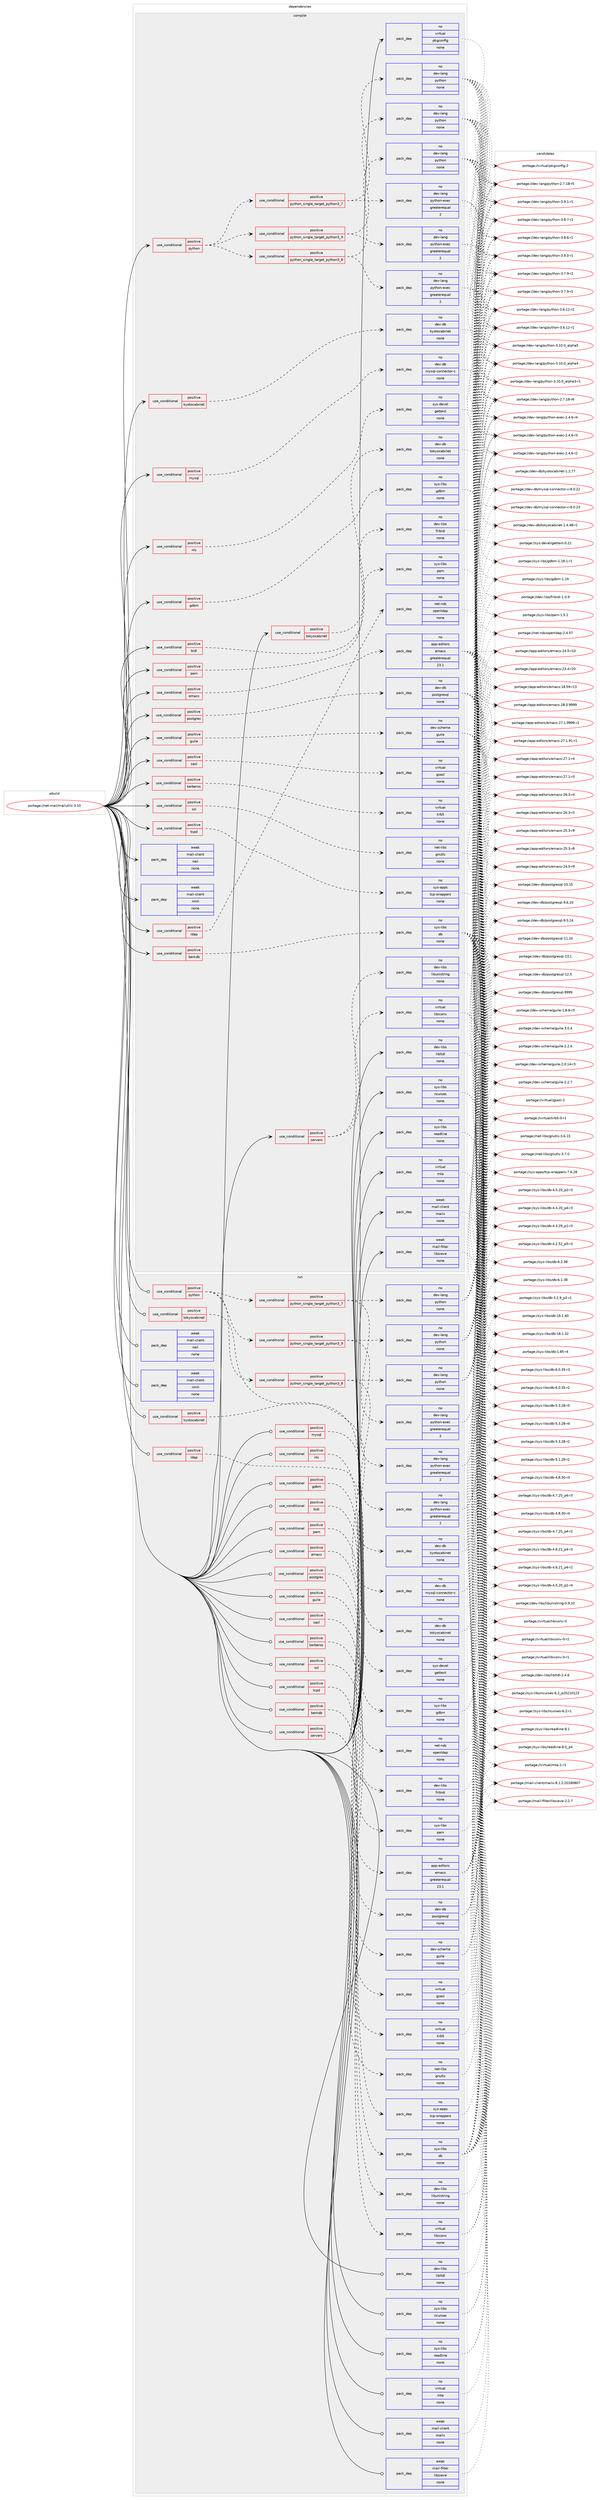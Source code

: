 digraph prolog {

# *************
# Graph options
# *************

newrank=true;
concentrate=true;
compound=true;
graph [rankdir=LR,fontname=Helvetica,fontsize=10,ranksep=1.5];#, ranksep=2.5, nodesep=0.2];
edge  [arrowhead=vee];
node  [fontname=Helvetica,fontsize=10];

# **********
# The ebuild
# **********

subgraph cluster_leftcol {
color=gray;
rank=same;
label=<<i>ebuild</i>>;
id [label="portage://net-mail/mailutils-3.10", color=red, width=4, href="../net-mail/mailutils-3.10.svg"];
}

# ****************
# The dependencies
# ****************

subgraph cluster_midcol {
color=gray;
label=<<i>dependencies</i>>;
subgraph cluster_compile {
fillcolor="#eeeeee";
style=filled;
label=<<i>compile</i>>;
subgraph cond5821 {
dependency18851 [label=<<TABLE BORDER="0" CELLBORDER="1" CELLSPACING="0" CELLPADDING="4"><TR><TD ROWSPAN="3" CELLPADDING="10">use_conditional</TD></TR><TR><TD>positive</TD></TR><TR><TD>berkdb</TD></TR></TABLE>>, shape=none, color=red];
subgraph pack12859 {
dependency18852 [label=<<TABLE BORDER="0" CELLBORDER="1" CELLSPACING="0" CELLPADDING="4" WIDTH="220"><TR><TD ROWSPAN="6" CELLPADDING="30">pack_dep</TD></TR><TR><TD WIDTH="110">no</TD></TR><TR><TD>sys-libs</TD></TR><TR><TD>db</TD></TR><TR><TD>none</TD></TR><TR><TD></TD></TR></TABLE>>, shape=none, color=blue];
}
dependency18851:e -> dependency18852:w [weight=20,style="dashed",arrowhead="vee"];
}
id:e -> dependency18851:w [weight=20,style="solid",arrowhead="vee"];
subgraph cond5822 {
dependency18853 [label=<<TABLE BORDER="0" CELLBORDER="1" CELLSPACING="0" CELLPADDING="4"><TR><TD ROWSPAN="3" CELLPADDING="10">use_conditional</TD></TR><TR><TD>positive</TD></TR><TR><TD>bidi</TD></TR></TABLE>>, shape=none, color=red];
subgraph pack12860 {
dependency18854 [label=<<TABLE BORDER="0" CELLBORDER="1" CELLSPACING="0" CELLPADDING="4" WIDTH="220"><TR><TD ROWSPAN="6" CELLPADDING="30">pack_dep</TD></TR><TR><TD WIDTH="110">no</TD></TR><TR><TD>dev-libs</TD></TR><TR><TD>fribidi</TD></TR><TR><TD>none</TD></TR><TR><TD></TD></TR></TABLE>>, shape=none, color=blue];
}
dependency18853:e -> dependency18854:w [weight=20,style="dashed",arrowhead="vee"];
}
id:e -> dependency18853:w [weight=20,style="solid",arrowhead="vee"];
subgraph cond5823 {
dependency18855 [label=<<TABLE BORDER="0" CELLBORDER="1" CELLSPACING="0" CELLPADDING="4"><TR><TD ROWSPAN="3" CELLPADDING="10">use_conditional</TD></TR><TR><TD>positive</TD></TR><TR><TD>emacs</TD></TR></TABLE>>, shape=none, color=red];
subgraph pack12861 {
dependency18856 [label=<<TABLE BORDER="0" CELLBORDER="1" CELLSPACING="0" CELLPADDING="4" WIDTH="220"><TR><TD ROWSPAN="6" CELLPADDING="30">pack_dep</TD></TR><TR><TD WIDTH="110">no</TD></TR><TR><TD>app-editors</TD></TR><TR><TD>emacs</TD></TR><TR><TD>greaterequal</TD></TR><TR><TD>23.1</TD></TR></TABLE>>, shape=none, color=blue];
}
dependency18855:e -> dependency18856:w [weight=20,style="dashed",arrowhead="vee"];
}
id:e -> dependency18855:w [weight=20,style="solid",arrowhead="vee"];
subgraph cond5824 {
dependency18857 [label=<<TABLE BORDER="0" CELLBORDER="1" CELLSPACING="0" CELLPADDING="4"><TR><TD ROWSPAN="3" CELLPADDING="10">use_conditional</TD></TR><TR><TD>positive</TD></TR><TR><TD>gdbm</TD></TR></TABLE>>, shape=none, color=red];
subgraph pack12862 {
dependency18858 [label=<<TABLE BORDER="0" CELLBORDER="1" CELLSPACING="0" CELLPADDING="4" WIDTH="220"><TR><TD ROWSPAN="6" CELLPADDING="30">pack_dep</TD></TR><TR><TD WIDTH="110">no</TD></TR><TR><TD>sys-libs</TD></TR><TR><TD>gdbm</TD></TR><TR><TD>none</TD></TR><TR><TD></TD></TR></TABLE>>, shape=none, color=blue];
}
dependency18857:e -> dependency18858:w [weight=20,style="dashed",arrowhead="vee"];
}
id:e -> dependency18857:w [weight=20,style="solid",arrowhead="vee"];
subgraph cond5825 {
dependency18859 [label=<<TABLE BORDER="0" CELLBORDER="1" CELLSPACING="0" CELLPADDING="4"><TR><TD ROWSPAN="3" CELLPADDING="10">use_conditional</TD></TR><TR><TD>positive</TD></TR><TR><TD>guile</TD></TR></TABLE>>, shape=none, color=red];
subgraph pack12863 {
dependency18860 [label=<<TABLE BORDER="0" CELLBORDER="1" CELLSPACING="0" CELLPADDING="4" WIDTH="220"><TR><TD ROWSPAN="6" CELLPADDING="30">pack_dep</TD></TR><TR><TD WIDTH="110">no</TD></TR><TR><TD>dev-scheme</TD></TR><TR><TD>guile</TD></TR><TR><TD>none</TD></TR><TR><TD></TD></TR></TABLE>>, shape=none, color=blue];
}
dependency18859:e -> dependency18860:w [weight=20,style="dashed",arrowhead="vee"];
}
id:e -> dependency18859:w [weight=20,style="solid",arrowhead="vee"];
subgraph cond5826 {
dependency18861 [label=<<TABLE BORDER="0" CELLBORDER="1" CELLSPACING="0" CELLPADDING="4"><TR><TD ROWSPAN="3" CELLPADDING="10">use_conditional</TD></TR><TR><TD>positive</TD></TR><TR><TD>kerberos</TD></TR></TABLE>>, shape=none, color=red];
subgraph pack12864 {
dependency18862 [label=<<TABLE BORDER="0" CELLBORDER="1" CELLSPACING="0" CELLPADDING="4" WIDTH="220"><TR><TD ROWSPAN="6" CELLPADDING="30">pack_dep</TD></TR><TR><TD WIDTH="110">no</TD></TR><TR><TD>virtual</TD></TR><TR><TD>krb5</TD></TR><TR><TD>none</TD></TR><TR><TD></TD></TR></TABLE>>, shape=none, color=blue];
}
dependency18861:e -> dependency18862:w [weight=20,style="dashed",arrowhead="vee"];
}
id:e -> dependency18861:w [weight=20,style="solid",arrowhead="vee"];
subgraph cond5827 {
dependency18863 [label=<<TABLE BORDER="0" CELLBORDER="1" CELLSPACING="0" CELLPADDING="4"><TR><TD ROWSPAN="3" CELLPADDING="10">use_conditional</TD></TR><TR><TD>positive</TD></TR><TR><TD>kyotocabinet</TD></TR></TABLE>>, shape=none, color=red];
subgraph pack12865 {
dependency18864 [label=<<TABLE BORDER="0" CELLBORDER="1" CELLSPACING="0" CELLPADDING="4" WIDTH="220"><TR><TD ROWSPAN="6" CELLPADDING="30">pack_dep</TD></TR><TR><TD WIDTH="110">no</TD></TR><TR><TD>dev-db</TD></TR><TR><TD>kyotocabinet</TD></TR><TR><TD>none</TD></TR><TR><TD></TD></TR></TABLE>>, shape=none, color=blue];
}
dependency18863:e -> dependency18864:w [weight=20,style="dashed",arrowhead="vee"];
}
id:e -> dependency18863:w [weight=20,style="solid",arrowhead="vee"];
subgraph cond5828 {
dependency18865 [label=<<TABLE BORDER="0" CELLBORDER="1" CELLSPACING="0" CELLPADDING="4"><TR><TD ROWSPAN="3" CELLPADDING="10">use_conditional</TD></TR><TR><TD>positive</TD></TR><TR><TD>ldap</TD></TR></TABLE>>, shape=none, color=red];
subgraph pack12866 {
dependency18866 [label=<<TABLE BORDER="0" CELLBORDER="1" CELLSPACING="0" CELLPADDING="4" WIDTH="220"><TR><TD ROWSPAN="6" CELLPADDING="30">pack_dep</TD></TR><TR><TD WIDTH="110">no</TD></TR><TR><TD>net-nds</TD></TR><TR><TD>openldap</TD></TR><TR><TD>none</TD></TR><TR><TD></TD></TR></TABLE>>, shape=none, color=blue];
}
dependency18865:e -> dependency18866:w [weight=20,style="dashed",arrowhead="vee"];
}
id:e -> dependency18865:w [weight=20,style="solid",arrowhead="vee"];
subgraph cond5829 {
dependency18867 [label=<<TABLE BORDER="0" CELLBORDER="1" CELLSPACING="0" CELLPADDING="4"><TR><TD ROWSPAN="3" CELLPADDING="10">use_conditional</TD></TR><TR><TD>positive</TD></TR><TR><TD>mysql</TD></TR></TABLE>>, shape=none, color=red];
subgraph pack12867 {
dependency18868 [label=<<TABLE BORDER="0" CELLBORDER="1" CELLSPACING="0" CELLPADDING="4" WIDTH="220"><TR><TD ROWSPAN="6" CELLPADDING="30">pack_dep</TD></TR><TR><TD WIDTH="110">no</TD></TR><TR><TD>dev-db</TD></TR><TR><TD>mysql-connector-c</TD></TR><TR><TD>none</TD></TR><TR><TD></TD></TR></TABLE>>, shape=none, color=blue];
}
dependency18867:e -> dependency18868:w [weight=20,style="dashed",arrowhead="vee"];
}
id:e -> dependency18867:w [weight=20,style="solid",arrowhead="vee"];
subgraph cond5830 {
dependency18869 [label=<<TABLE BORDER="0" CELLBORDER="1" CELLSPACING="0" CELLPADDING="4"><TR><TD ROWSPAN="3" CELLPADDING="10">use_conditional</TD></TR><TR><TD>positive</TD></TR><TR><TD>nls</TD></TR></TABLE>>, shape=none, color=red];
subgraph pack12868 {
dependency18870 [label=<<TABLE BORDER="0" CELLBORDER="1" CELLSPACING="0" CELLPADDING="4" WIDTH="220"><TR><TD ROWSPAN="6" CELLPADDING="30">pack_dep</TD></TR><TR><TD WIDTH="110">no</TD></TR><TR><TD>sys-devel</TD></TR><TR><TD>gettext</TD></TR><TR><TD>none</TD></TR><TR><TD></TD></TR></TABLE>>, shape=none, color=blue];
}
dependency18869:e -> dependency18870:w [weight=20,style="dashed",arrowhead="vee"];
}
id:e -> dependency18869:w [weight=20,style="solid",arrowhead="vee"];
subgraph cond5831 {
dependency18871 [label=<<TABLE BORDER="0" CELLBORDER="1" CELLSPACING="0" CELLPADDING="4"><TR><TD ROWSPAN="3" CELLPADDING="10">use_conditional</TD></TR><TR><TD>positive</TD></TR><TR><TD>pam</TD></TR></TABLE>>, shape=none, color=red];
subgraph pack12869 {
dependency18872 [label=<<TABLE BORDER="0" CELLBORDER="1" CELLSPACING="0" CELLPADDING="4" WIDTH="220"><TR><TD ROWSPAN="6" CELLPADDING="30">pack_dep</TD></TR><TR><TD WIDTH="110">no</TD></TR><TR><TD>sys-libs</TD></TR><TR><TD>pam</TD></TR><TR><TD>none</TD></TR><TR><TD></TD></TR></TABLE>>, shape=none, color=blue];
}
dependency18871:e -> dependency18872:w [weight=20,style="dashed",arrowhead="vee"];
}
id:e -> dependency18871:w [weight=20,style="solid",arrowhead="vee"];
subgraph cond5832 {
dependency18873 [label=<<TABLE BORDER="0" CELLBORDER="1" CELLSPACING="0" CELLPADDING="4"><TR><TD ROWSPAN="3" CELLPADDING="10">use_conditional</TD></TR><TR><TD>positive</TD></TR><TR><TD>postgres</TD></TR></TABLE>>, shape=none, color=red];
subgraph pack12870 {
dependency18874 [label=<<TABLE BORDER="0" CELLBORDER="1" CELLSPACING="0" CELLPADDING="4" WIDTH="220"><TR><TD ROWSPAN="6" CELLPADDING="30">pack_dep</TD></TR><TR><TD WIDTH="110">no</TD></TR><TR><TD>dev-db</TD></TR><TR><TD>postgresql</TD></TR><TR><TD>none</TD></TR><TR><TD></TD></TR></TABLE>>, shape=none, color=blue];
}
dependency18873:e -> dependency18874:w [weight=20,style="dashed",arrowhead="vee"];
}
id:e -> dependency18873:w [weight=20,style="solid",arrowhead="vee"];
subgraph cond5833 {
dependency18875 [label=<<TABLE BORDER="0" CELLBORDER="1" CELLSPACING="0" CELLPADDING="4"><TR><TD ROWSPAN="3" CELLPADDING="10">use_conditional</TD></TR><TR><TD>positive</TD></TR><TR><TD>python</TD></TR></TABLE>>, shape=none, color=red];
subgraph cond5834 {
dependency18876 [label=<<TABLE BORDER="0" CELLBORDER="1" CELLSPACING="0" CELLPADDING="4"><TR><TD ROWSPAN="3" CELLPADDING="10">use_conditional</TD></TR><TR><TD>positive</TD></TR><TR><TD>python_single_target_python3_7</TD></TR></TABLE>>, shape=none, color=red];
subgraph pack12871 {
dependency18877 [label=<<TABLE BORDER="0" CELLBORDER="1" CELLSPACING="0" CELLPADDING="4" WIDTH="220"><TR><TD ROWSPAN="6" CELLPADDING="30">pack_dep</TD></TR><TR><TD WIDTH="110">no</TD></TR><TR><TD>dev-lang</TD></TR><TR><TD>python</TD></TR><TR><TD>none</TD></TR><TR><TD></TD></TR></TABLE>>, shape=none, color=blue];
}
dependency18876:e -> dependency18877:w [weight=20,style="dashed",arrowhead="vee"];
subgraph pack12872 {
dependency18878 [label=<<TABLE BORDER="0" CELLBORDER="1" CELLSPACING="0" CELLPADDING="4" WIDTH="220"><TR><TD ROWSPAN="6" CELLPADDING="30">pack_dep</TD></TR><TR><TD WIDTH="110">no</TD></TR><TR><TD>dev-lang</TD></TR><TR><TD>python-exec</TD></TR><TR><TD>greaterequal</TD></TR><TR><TD>2</TD></TR></TABLE>>, shape=none, color=blue];
}
dependency18876:e -> dependency18878:w [weight=20,style="dashed",arrowhead="vee"];
}
dependency18875:e -> dependency18876:w [weight=20,style="dashed",arrowhead="vee"];
subgraph cond5835 {
dependency18879 [label=<<TABLE BORDER="0" CELLBORDER="1" CELLSPACING="0" CELLPADDING="4"><TR><TD ROWSPAN="3" CELLPADDING="10">use_conditional</TD></TR><TR><TD>positive</TD></TR><TR><TD>python_single_target_python3_8</TD></TR></TABLE>>, shape=none, color=red];
subgraph pack12873 {
dependency18880 [label=<<TABLE BORDER="0" CELLBORDER="1" CELLSPACING="0" CELLPADDING="4" WIDTH="220"><TR><TD ROWSPAN="6" CELLPADDING="30">pack_dep</TD></TR><TR><TD WIDTH="110">no</TD></TR><TR><TD>dev-lang</TD></TR><TR><TD>python</TD></TR><TR><TD>none</TD></TR><TR><TD></TD></TR></TABLE>>, shape=none, color=blue];
}
dependency18879:e -> dependency18880:w [weight=20,style="dashed",arrowhead="vee"];
subgraph pack12874 {
dependency18881 [label=<<TABLE BORDER="0" CELLBORDER="1" CELLSPACING="0" CELLPADDING="4" WIDTH="220"><TR><TD ROWSPAN="6" CELLPADDING="30">pack_dep</TD></TR><TR><TD WIDTH="110">no</TD></TR><TR><TD>dev-lang</TD></TR><TR><TD>python-exec</TD></TR><TR><TD>greaterequal</TD></TR><TR><TD>2</TD></TR></TABLE>>, shape=none, color=blue];
}
dependency18879:e -> dependency18881:w [weight=20,style="dashed",arrowhead="vee"];
}
dependency18875:e -> dependency18879:w [weight=20,style="dashed",arrowhead="vee"];
subgraph cond5836 {
dependency18882 [label=<<TABLE BORDER="0" CELLBORDER="1" CELLSPACING="0" CELLPADDING="4"><TR><TD ROWSPAN="3" CELLPADDING="10">use_conditional</TD></TR><TR><TD>positive</TD></TR><TR><TD>python_single_target_python3_9</TD></TR></TABLE>>, shape=none, color=red];
subgraph pack12875 {
dependency18883 [label=<<TABLE BORDER="0" CELLBORDER="1" CELLSPACING="0" CELLPADDING="4" WIDTH="220"><TR><TD ROWSPAN="6" CELLPADDING="30">pack_dep</TD></TR><TR><TD WIDTH="110">no</TD></TR><TR><TD>dev-lang</TD></TR><TR><TD>python</TD></TR><TR><TD>none</TD></TR><TR><TD></TD></TR></TABLE>>, shape=none, color=blue];
}
dependency18882:e -> dependency18883:w [weight=20,style="dashed",arrowhead="vee"];
subgraph pack12876 {
dependency18884 [label=<<TABLE BORDER="0" CELLBORDER="1" CELLSPACING="0" CELLPADDING="4" WIDTH="220"><TR><TD ROWSPAN="6" CELLPADDING="30">pack_dep</TD></TR><TR><TD WIDTH="110">no</TD></TR><TR><TD>dev-lang</TD></TR><TR><TD>python-exec</TD></TR><TR><TD>greaterequal</TD></TR><TR><TD>2</TD></TR></TABLE>>, shape=none, color=blue];
}
dependency18882:e -> dependency18884:w [weight=20,style="dashed",arrowhead="vee"];
}
dependency18875:e -> dependency18882:w [weight=20,style="dashed",arrowhead="vee"];
}
id:e -> dependency18875:w [weight=20,style="solid",arrowhead="vee"];
subgraph cond5837 {
dependency18885 [label=<<TABLE BORDER="0" CELLBORDER="1" CELLSPACING="0" CELLPADDING="4"><TR><TD ROWSPAN="3" CELLPADDING="10">use_conditional</TD></TR><TR><TD>positive</TD></TR><TR><TD>sasl</TD></TR></TABLE>>, shape=none, color=red];
subgraph pack12877 {
dependency18886 [label=<<TABLE BORDER="0" CELLBORDER="1" CELLSPACING="0" CELLPADDING="4" WIDTH="220"><TR><TD ROWSPAN="6" CELLPADDING="30">pack_dep</TD></TR><TR><TD WIDTH="110">no</TD></TR><TR><TD>virtual</TD></TR><TR><TD>gsasl</TD></TR><TR><TD>none</TD></TR><TR><TD></TD></TR></TABLE>>, shape=none, color=blue];
}
dependency18885:e -> dependency18886:w [weight=20,style="dashed",arrowhead="vee"];
}
id:e -> dependency18885:w [weight=20,style="solid",arrowhead="vee"];
subgraph cond5838 {
dependency18887 [label=<<TABLE BORDER="0" CELLBORDER="1" CELLSPACING="0" CELLPADDING="4"><TR><TD ROWSPAN="3" CELLPADDING="10">use_conditional</TD></TR><TR><TD>positive</TD></TR><TR><TD>servers</TD></TR></TABLE>>, shape=none, color=red];
subgraph pack12878 {
dependency18888 [label=<<TABLE BORDER="0" CELLBORDER="1" CELLSPACING="0" CELLPADDING="4" WIDTH="220"><TR><TD ROWSPAN="6" CELLPADDING="30">pack_dep</TD></TR><TR><TD WIDTH="110">no</TD></TR><TR><TD>virtual</TD></TR><TR><TD>libiconv</TD></TR><TR><TD>none</TD></TR><TR><TD></TD></TR></TABLE>>, shape=none, color=blue];
}
dependency18887:e -> dependency18888:w [weight=20,style="dashed",arrowhead="vee"];
subgraph pack12879 {
dependency18889 [label=<<TABLE BORDER="0" CELLBORDER="1" CELLSPACING="0" CELLPADDING="4" WIDTH="220"><TR><TD ROWSPAN="6" CELLPADDING="30">pack_dep</TD></TR><TR><TD WIDTH="110">no</TD></TR><TR><TD>dev-libs</TD></TR><TR><TD>libunistring</TD></TR><TR><TD>none</TD></TR><TR><TD></TD></TR></TABLE>>, shape=none, color=blue];
}
dependency18887:e -> dependency18889:w [weight=20,style="dashed",arrowhead="vee"];
}
id:e -> dependency18887:w [weight=20,style="solid",arrowhead="vee"];
subgraph cond5839 {
dependency18890 [label=<<TABLE BORDER="0" CELLBORDER="1" CELLSPACING="0" CELLPADDING="4"><TR><TD ROWSPAN="3" CELLPADDING="10">use_conditional</TD></TR><TR><TD>positive</TD></TR><TR><TD>ssl</TD></TR></TABLE>>, shape=none, color=red];
subgraph pack12880 {
dependency18891 [label=<<TABLE BORDER="0" CELLBORDER="1" CELLSPACING="0" CELLPADDING="4" WIDTH="220"><TR><TD ROWSPAN="6" CELLPADDING="30">pack_dep</TD></TR><TR><TD WIDTH="110">no</TD></TR><TR><TD>net-libs</TD></TR><TR><TD>gnutls</TD></TR><TR><TD>none</TD></TR><TR><TD></TD></TR></TABLE>>, shape=none, color=blue];
}
dependency18890:e -> dependency18891:w [weight=20,style="dashed",arrowhead="vee"];
}
id:e -> dependency18890:w [weight=20,style="solid",arrowhead="vee"];
subgraph cond5840 {
dependency18892 [label=<<TABLE BORDER="0" CELLBORDER="1" CELLSPACING="0" CELLPADDING="4"><TR><TD ROWSPAN="3" CELLPADDING="10">use_conditional</TD></TR><TR><TD>positive</TD></TR><TR><TD>tcpd</TD></TR></TABLE>>, shape=none, color=red];
subgraph pack12881 {
dependency18893 [label=<<TABLE BORDER="0" CELLBORDER="1" CELLSPACING="0" CELLPADDING="4" WIDTH="220"><TR><TD ROWSPAN="6" CELLPADDING="30">pack_dep</TD></TR><TR><TD WIDTH="110">no</TD></TR><TR><TD>sys-apps</TD></TR><TR><TD>tcp-wrappers</TD></TR><TR><TD>none</TD></TR><TR><TD></TD></TR></TABLE>>, shape=none, color=blue];
}
dependency18892:e -> dependency18893:w [weight=20,style="dashed",arrowhead="vee"];
}
id:e -> dependency18892:w [weight=20,style="solid",arrowhead="vee"];
subgraph cond5841 {
dependency18894 [label=<<TABLE BORDER="0" CELLBORDER="1" CELLSPACING="0" CELLPADDING="4"><TR><TD ROWSPAN="3" CELLPADDING="10">use_conditional</TD></TR><TR><TD>positive</TD></TR><TR><TD>tokyocabinet</TD></TR></TABLE>>, shape=none, color=red];
subgraph pack12882 {
dependency18895 [label=<<TABLE BORDER="0" CELLBORDER="1" CELLSPACING="0" CELLPADDING="4" WIDTH="220"><TR><TD ROWSPAN="6" CELLPADDING="30">pack_dep</TD></TR><TR><TD WIDTH="110">no</TD></TR><TR><TD>dev-db</TD></TR><TR><TD>tokyocabinet</TD></TR><TR><TD>none</TD></TR><TR><TD></TD></TR></TABLE>>, shape=none, color=blue];
}
dependency18894:e -> dependency18895:w [weight=20,style="dashed",arrowhead="vee"];
}
id:e -> dependency18894:w [weight=20,style="solid",arrowhead="vee"];
subgraph pack12883 {
dependency18896 [label=<<TABLE BORDER="0" CELLBORDER="1" CELLSPACING="0" CELLPADDING="4" WIDTH="220"><TR><TD ROWSPAN="6" CELLPADDING="30">pack_dep</TD></TR><TR><TD WIDTH="110">no</TD></TR><TR><TD>dev-libs</TD></TR><TR><TD>libltdl</TD></TR><TR><TD>none</TD></TR><TR><TD></TD></TR></TABLE>>, shape=none, color=blue];
}
id:e -> dependency18896:w [weight=20,style="solid",arrowhead="vee"];
subgraph pack12884 {
dependency18897 [label=<<TABLE BORDER="0" CELLBORDER="1" CELLSPACING="0" CELLPADDING="4" WIDTH="220"><TR><TD ROWSPAN="6" CELLPADDING="30">pack_dep</TD></TR><TR><TD WIDTH="110">no</TD></TR><TR><TD>sys-libs</TD></TR><TR><TD>ncurses</TD></TR><TR><TD>none</TD></TR><TR><TD></TD></TR></TABLE>>, shape=none, color=blue];
}
id:e -> dependency18897:w [weight=20,style="solid",arrowhead="vee"];
subgraph pack12885 {
dependency18898 [label=<<TABLE BORDER="0" CELLBORDER="1" CELLSPACING="0" CELLPADDING="4" WIDTH="220"><TR><TD ROWSPAN="6" CELLPADDING="30">pack_dep</TD></TR><TR><TD WIDTH="110">no</TD></TR><TR><TD>sys-libs</TD></TR><TR><TD>readline</TD></TR><TR><TD>none</TD></TR><TR><TD></TD></TR></TABLE>>, shape=none, color=blue];
}
id:e -> dependency18898:w [weight=20,style="solid",arrowhead="vee"];
subgraph pack12886 {
dependency18899 [label=<<TABLE BORDER="0" CELLBORDER="1" CELLSPACING="0" CELLPADDING="4" WIDTH="220"><TR><TD ROWSPAN="6" CELLPADDING="30">pack_dep</TD></TR><TR><TD WIDTH="110">no</TD></TR><TR><TD>virtual</TD></TR><TR><TD>mta</TD></TR><TR><TD>none</TD></TR><TR><TD></TD></TR></TABLE>>, shape=none, color=blue];
}
id:e -> dependency18899:w [weight=20,style="solid",arrowhead="vee"];
subgraph pack12887 {
dependency18900 [label=<<TABLE BORDER="0" CELLBORDER="1" CELLSPACING="0" CELLPADDING="4" WIDTH="220"><TR><TD ROWSPAN="6" CELLPADDING="30">pack_dep</TD></TR><TR><TD WIDTH="110">no</TD></TR><TR><TD>virtual</TD></TR><TR><TD>pkgconfig</TD></TR><TR><TD>none</TD></TR><TR><TD></TD></TR></TABLE>>, shape=none, color=blue];
}
id:e -> dependency18900:w [weight=20,style="solid",arrowhead="vee"];
subgraph pack12888 {
dependency18901 [label=<<TABLE BORDER="0" CELLBORDER="1" CELLSPACING="0" CELLPADDING="4" WIDTH="220"><TR><TD ROWSPAN="6" CELLPADDING="30">pack_dep</TD></TR><TR><TD WIDTH="110">weak</TD></TR><TR><TD>mail-client</TD></TR><TR><TD>mailx</TD></TR><TR><TD>none</TD></TR><TR><TD></TD></TR></TABLE>>, shape=none, color=blue];
}
id:e -> dependency18901:w [weight=20,style="solid",arrowhead="vee"];
subgraph pack12889 {
dependency18902 [label=<<TABLE BORDER="0" CELLBORDER="1" CELLSPACING="0" CELLPADDING="4" WIDTH="220"><TR><TD ROWSPAN="6" CELLPADDING="30">pack_dep</TD></TR><TR><TD WIDTH="110">weak</TD></TR><TR><TD>mail-client</TD></TR><TR><TD>nail</TD></TR><TR><TD>none</TD></TR><TR><TD></TD></TR></TABLE>>, shape=none, color=blue];
}
id:e -> dependency18902:w [weight=20,style="solid",arrowhead="vee"];
subgraph pack12890 {
dependency18903 [label=<<TABLE BORDER="0" CELLBORDER="1" CELLSPACING="0" CELLPADDING="4" WIDTH="220"><TR><TD ROWSPAN="6" CELLPADDING="30">pack_dep</TD></TR><TR><TD WIDTH="110">weak</TD></TR><TR><TD>mail-client</TD></TR><TR><TD>nmh</TD></TR><TR><TD>none</TD></TR><TR><TD></TD></TR></TABLE>>, shape=none, color=blue];
}
id:e -> dependency18903:w [weight=20,style="solid",arrowhead="vee"];
subgraph pack12891 {
dependency18904 [label=<<TABLE BORDER="0" CELLBORDER="1" CELLSPACING="0" CELLPADDING="4" WIDTH="220"><TR><TD ROWSPAN="6" CELLPADDING="30">pack_dep</TD></TR><TR><TD WIDTH="110">weak</TD></TR><TR><TD>mail-filter</TD></TR><TR><TD>libsieve</TD></TR><TR><TD>none</TD></TR><TR><TD></TD></TR></TABLE>>, shape=none, color=blue];
}
id:e -> dependency18904:w [weight=20,style="solid",arrowhead="vee"];
}
subgraph cluster_compileandrun {
fillcolor="#eeeeee";
style=filled;
label=<<i>compile and run</i>>;
}
subgraph cluster_run {
fillcolor="#eeeeee";
style=filled;
label=<<i>run</i>>;
subgraph cond5842 {
dependency18905 [label=<<TABLE BORDER="0" CELLBORDER="1" CELLSPACING="0" CELLPADDING="4"><TR><TD ROWSPAN="3" CELLPADDING="10">use_conditional</TD></TR><TR><TD>positive</TD></TR><TR><TD>berkdb</TD></TR></TABLE>>, shape=none, color=red];
subgraph pack12892 {
dependency18906 [label=<<TABLE BORDER="0" CELLBORDER="1" CELLSPACING="0" CELLPADDING="4" WIDTH="220"><TR><TD ROWSPAN="6" CELLPADDING="30">pack_dep</TD></TR><TR><TD WIDTH="110">no</TD></TR><TR><TD>sys-libs</TD></TR><TR><TD>db</TD></TR><TR><TD>none</TD></TR><TR><TD></TD></TR></TABLE>>, shape=none, color=blue];
}
dependency18905:e -> dependency18906:w [weight=20,style="dashed",arrowhead="vee"];
}
id:e -> dependency18905:w [weight=20,style="solid",arrowhead="odot"];
subgraph cond5843 {
dependency18907 [label=<<TABLE BORDER="0" CELLBORDER="1" CELLSPACING="0" CELLPADDING="4"><TR><TD ROWSPAN="3" CELLPADDING="10">use_conditional</TD></TR><TR><TD>positive</TD></TR><TR><TD>bidi</TD></TR></TABLE>>, shape=none, color=red];
subgraph pack12893 {
dependency18908 [label=<<TABLE BORDER="0" CELLBORDER="1" CELLSPACING="0" CELLPADDING="4" WIDTH="220"><TR><TD ROWSPAN="6" CELLPADDING="30">pack_dep</TD></TR><TR><TD WIDTH="110">no</TD></TR><TR><TD>dev-libs</TD></TR><TR><TD>fribidi</TD></TR><TR><TD>none</TD></TR><TR><TD></TD></TR></TABLE>>, shape=none, color=blue];
}
dependency18907:e -> dependency18908:w [weight=20,style="dashed",arrowhead="vee"];
}
id:e -> dependency18907:w [weight=20,style="solid",arrowhead="odot"];
subgraph cond5844 {
dependency18909 [label=<<TABLE BORDER="0" CELLBORDER="1" CELLSPACING="0" CELLPADDING="4"><TR><TD ROWSPAN="3" CELLPADDING="10">use_conditional</TD></TR><TR><TD>positive</TD></TR><TR><TD>emacs</TD></TR></TABLE>>, shape=none, color=red];
subgraph pack12894 {
dependency18910 [label=<<TABLE BORDER="0" CELLBORDER="1" CELLSPACING="0" CELLPADDING="4" WIDTH="220"><TR><TD ROWSPAN="6" CELLPADDING="30">pack_dep</TD></TR><TR><TD WIDTH="110">no</TD></TR><TR><TD>app-editors</TD></TR><TR><TD>emacs</TD></TR><TR><TD>greaterequal</TD></TR><TR><TD>23.1</TD></TR></TABLE>>, shape=none, color=blue];
}
dependency18909:e -> dependency18910:w [weight=20,style="dashed",arrowhead="vee"];
}
id:e -> dependency18909:w [weight=20,style="solid",arrowhead="odot"];
subgraph cond5845 {
dependency18911 [label=<<TABLE BORDER="0" CELLBORDER="1" CELLSPACING="0" CELLPADDING="4"><TR><TD ROWSPAN="3" CELLPADDING="10">use_conditional</TD></TR><TR><TD>positive</TD></TR><TR><TD>gdbm</TD></TR></TABLE>>, shape=none, color=red];
subgraph pack12895 {
dependency18912 [label=<<TABLE BORDER="0" CELLBORDER="1" CELLSPACING="0" CELLPADDING="4" WIDTH="220"><TR><TD ROWSPAN="6" CELLPADDING="30">pack_dep</TD></TR><TR><TD WIDTH="110">no</TD></TR><TR><TD>sys-libs</TD></TR><TR><TD>gdbm</TD></TR><TR><TD>none</TD></TR><TR><TD></TD></TR></TABLE>>, shape=none, color=blue];
}
dependency18911:e -> dependency18912:w [weight=20,style="dashed",arrowhead="vee"];
}
id:e -> dependency18911:w [weight=20,style="solid",arrowhead="odot"];
subgraph cond5846 {
dependency18913 [label=<<TABLE BORDER="0" CELLBORDER="1" CELLSPACING="0" CELLPADDING="4"><TR><TD ROWSPAN="3" CELLPADDING="10">use_conditional</TD></TR><TR><TD>positive</TD></TR><TR><TD>guile</TD></TR></TABLE>>, shape=none, color=red];
subgraph pack12896 {
dependency18914 [label=<<TABLE BORDER="0" CELLBORDER="1" CELLSPACING="0" CELLPADDING="4" WIDTH="220"><TR><TD ROWSPAN="6" CELLPADDING="30">pack_dep</TD></TR><TR><TD WIDTH="110">no</TD></TR><TR><TD>dev-scheme</TD></TR><TR><TD>guile</TD></TR><TR><TD>none</TD></TR><TR><TD></TD></TR></TABLE>>, shape=none, color=blue];
}
dependency18913:e -> dependency18914:w [weight=20,style="dashed",arrowhead="vee"];
}
id:e -> dependency18913:w [weight=20,style="solid",arrowhead="odot"];
subgraph cond5847 {
dependency18915 [label=<<TABLE BORDER="0" CELLBORDER="1" CELLSPACING="0" CELLPADDING="4"><TR><TD ROWSPAN="3" CELLPADDING="10">use_conditional</TD></TR><TR><TD>positive</TD></TR><TR><TD>kerberos</TD></TR></TABLE>>, shape=none, color=red];
subgraph pack12897 {
dependency18916 [label=<<TABLE BORDER="0" CELLBORDER="1" CELLSPACING="0" CELLPADDING="4" WIDTH="220"><TR><TD ROWSPAN="6" CELLPADDING="30">pack_dep</TD></TR><TR><TD WIDTH="110">no</TD></TR><TR><TD>virtual</TD></TR><TR><TD>krb5</TD></TR><TR><TD>none</TD></TR><TR><TD></TD></TR></TABLE>>, shape=none, color=blue];
}
dependency18915:e -> dependency18916:w [weight=20,style="dashed",arrowhead="vee"];
}
id:e -> dependency18915:w [weight=20,style="solid",arrowhead="odot"];
subgraph cond5848 {
dependency18917 [label=<<TABLE BORDER="0" CELLBORDER="1" CELLSPACING="0" CELLPADDING="4"><TR><TD ROWSPAN="3" CELLPADDING="10">use_conditional</TD></TR><TR><TD>positive</TD></TR><TR><TD>kyotocabinet</TD></TR></TABLE>>, shape=none, color=red];
subgraph pack12898 {
dependency18918 [label=<<TABLE BORDER="0" CELLBORDER="1" CELLSPACING="0" CELLPADDING="4" WIDTH="220"><TR><TD ROWSPAN="6" CELLPADDING="30">pack_dep</TD></TR><TR><TD WIDTH="110">no</TD></TR><TR><TD>dev-db</TD></TR><TR><TD>kyotocabinet</TD></TR><TR><TD>none</TD></TR><TR><TD></TD></TR></TABLE>>, shape=none, color=blue];
}
dependency18917:e -> dependency18918:w [weight=20,style="dashed",arrowhead="vee"];
}
id:e -> dependency18917:w [weight=20,style="solid",arrowhead="odot"];
subgraph cond5849 {
dependency18919 [label=<<TABLE BORDER="0" CELLBORDER="1" CELLSPACING="0" CELLPADDING="4"><TR><TD ROWSPAN="3" CELLPADDING="10">use_conditional</TD></TR><TR><TD>positive</TD></TR><TR><TD>ldap</TD></TR></TABLE>>, shape=none, color=red];
subgraph pack12899 {
dependency18920 [label=<<TABLE BORDER="0" CELLBORDER="1" CELLSPACING="0" CELLPADDING="4" WIDTH="220"><TR><TD ROWSPAN="6" CELLPADDING="30">pack_dep</TD></TR><TR><TD WIDTH="110">no</TD></TR><TR><TD>net-nds</TD></TR><TR><TD>openldap</TD></TR><TR><TD>none</TD></TR><TR><TD></TD></TR></TABLE>>, shape=none, color=blue];
}
dependency18919:e -> dependency18920:w [weight=20,style="dashed",arrowhead="vee"];
}
id:e -> dependency18919:w [weight=20,style="solid",arrowhead="odot"];
subgraph cond5850 {
dependency18921 [label=<<TABLE BORDER="0" CELLBORDER="1" CELLSPACING="0" CELLPADDING="4"><TR><TD ROWSPAN="3" CELLPADDING="10">use_conditional</TD></TR><TR><TD>positive</TD></TR><TR><TD>mysql</TD></TR></TABLE>>, shape=none, color=red];
subgraph pack12900 {
dependency18922 [label=<<TABLE BORDER="0" CELLBORDER="1" CELLSPACING="0" CELLPADDING="4" WIDTH="220"><TR><TD ROWSPAN="6" CELLPADDING="30">pack_dep</TD></TR><TR><TD WIDTH="110">no</TD></TR><TR><TD>dev-db</TD></TR><TR><TD>mysql-connector-c</TD></TR><TR><TD>none</TD></TR><TR><TD></TD></TR></TABLE>>, shape=none, color=blue];
}
dependency18921:e -> dependency18922:w [weight=20,style="dashed",arrowhead="vee"];
}
id:e -> dependency18921:w [weight=20,style="solid",arrowhead="odot"];
subgraph cond5851 {
dependency18923 [label=<<TABLE BORDER="0" CELLBORDER="1" CELLSPACING="0" CELLPADDING="4"><TR><TD ROWSPAN="3" CELLPADDING="10">use_conditional</TD></TR><TR><TD>positive</TD></TR><TR><TD>nls</TD></TR></TABLE>>, shape=none, color=red];
subgraph pack12901 {
dependency18924 [label=<<TABLE BORDER="0" CELLBORDER="1" CELLSPACING="0" CELLPADDING="4" WIDTH="220"><TR><TD ROWSPAN="6" CELLPADDING="30">pack_dep</TD></TR><TR><TD WIDTH="110">no</TD></TR><TR><TD>sys-devel</TD></TR><TR><TD>gettext</TD></TR><TR><TD>none</TD></TR><TR><TD></TD></TR></TABLE>>, shape=none, color=blue];
}
dependency18923:e -> dependency18924:w [weight=20,style="dashed",arrowhead="vee"];
}
id:e -> dependency18923:w [weight=20,style="solid",arrowhead="odot"];
subgraph cond5852 {
dependency18925 [label=<<TABLE BORDER="0" CELLBORDER="1" CELLSPACING="0" CELLPADDING="4"><TR><TD ROWSPAN="3" CELLPADDING="10">use_conditional</TD></TR><TR><TD>positive</TD></TR><TR><TD>pam</TD></TR></TABLE>>, shape=none, color=red];
subgraph pack12902 {
dependency18926 [label=<<TABLE BORDER="0" CELLBORDER="1" CELLSPACING="0" CELLPADDING="4" WIDTH="220"><TR><TD ROWSPAN="6" CELLPADDING="30">pack_dep</TD></TR><TR><TD WIDTH="110">no</TD></TR><TR><TD>sys-libs</TD></TR><TR><TD>pam</TD></TR><TR><TD>none</TD></TR><TR><TD></TD></TR></TABLE>>, shape=none, color=blue];
}
dependency18925:e -> dependency18926:w [weight=20,style="dashed",arrowhead="vee"];
}
id:e -> dependency18925:w [weight=20,style="solid",arrowhead="odot"];
subgraph cond5853 {
dependency18927 [label=<<TABLE BORDER="0" CELLBORDER="1" CELLSPACING="0" CELLPADDING="4"><TR><TD ROWSPAN="3" CELLPADDING="10">use_conditional</TD></TR><TR><TD>positive</TD></TR><TR><TD>postgres</TD></TR></TABLE>>, shape=none, color=red];
subgraph pack12903 {
dependency18928 [label=<<TABLE BORDER="0" CELLBORDER="1" CELLSPACING="0" CELLPADDING="4" WIDTH="220"><TR><TD ROWSPAN="6" CELLPADDING="30">pack_dep</TD></TR><TR><TD WIDTH="110">no</TD></TR><TR><TD>dev-db</TD></TR><TR><TD>postgresql</TD></TR><TR><TD>none</TD></TR><TR><TD></TD></TR></TABLE>>, shape=none, color=blue];
}
dependency18927:e -> dependency18928:w [weight=20,style="dashed",arrowhead="vee"];
}
id:e -> dependency18927:w [weight=20,style="solid",arrowhead="odot"];
subgraph cond5854 {
dependency18929 [label=<<TABLE BORDER="0" CELLBORDER="1" CELLSPACING="0" CELLPADDING="4"><TR><TD ROWSPAN="3" CELLPADDING="10">use_conditional</TD></TR><TR><TD>positive</TD></TR><TR><TD>python</TD></TR></TABLE>>, shape=none, color=red];
subgraph cond5855 {
dependency18930 [label=<<TABLE BORDER="0" CELLBORDER="1" CELLSPACING="0" CELLPADDING="4"><TR><TD ROWSPAN="3" CELLPADDING="10">use_conditional</TD></TR><TR><TD>positive</TD></TR><TR><TD>python_single_target_python3_7</TD></TR></TABLE>>, shape=none, color=red];
subgraph pack12904 {
dependency18931 [label=<<TABLE BORDER="0" CELLBORDER="1" CELLSPACING="0" CELLPADDING="4" WIDTH="220"><TR><TD ROWSPAN="6" CELLPADDING="30">pack_dep</TD></TR><TR><TD WIDTH="110">no</TD></TR><TR><TD>dev-lang</TD></TR><TR><TD>python</TD></TR><TR><TD>none</TD></TR><TR><TD></TD></TR></TABLE>>, shape=none, color=blue];
}
dependency18930:e -> dependency18931:w [weight=20,style="dashed",arrowhead="vee"];
subgraph pack12905 {
dependency18932 [label=<<TABLE BORDER="0" CELLBORDER="1" CELLSPACING="0" CELLPADDING="4" WIDTH="220"><TR><TD ROWSPAN="6" CELLPADDING="30">pack_dep</TD></TR><TR><TD WIDTH="110">no</TD></TR><TR><TD>dev-lang</TD></TR><TR><TD>python-exec</TD></TR><TR><TD>greaterequal</TD></TR><TR><TD>2</TD></TR></TABLE>>, shape=none, color=blue];
}
dependency18930:e -> dependency18932:w [weight=20,style="dashed",arrowhead="vee"];
}
dependency18929:e -> dependency18930:w [weight=20,style="dashed",arrowhead="vee"];
subgraph cond5856 {
dependency18933 [label=<<TABLE BORDER="0" CELLBORDER="1" CELLSPACING="0" CELLPADDING="4"><TR><TD ROWSPAN="3" CELLPADDING="10">use_conditional</TD></TR><TR><TD>positive</TD></TR><TR><TD>python_single_target_python3_8</TD></TR></TABLE>>, shape=none, color=red];
subgraph pack12906 {
dependency18934 [label=<<TABLE BORDER="0" CELLBORDER="1" CELLSPACING="0" CELLPADDING="4" WIDTH="220"><TR><TD ROWSPAN="6" CELLPADDING="30">pack_dep</TD></TR><TR><TD WIDTH="110">no</TD></TR><TR><TD>dev-lang</TD></TR><TR><TD>python</TD></TR><TR><TD>none</TD></TR><TR><TD></TD></TR></TABLE>>, shape=none, color=blue];
}
dependency18933:e -> dependency18934:w [weight=20,style="dashed",arrowhead="vee"];
subgraph pack12907 {
dependency18935 [label=<<TABLE BORDER="0" CELLBORDER="1" CELLSPACING="0" CELLPADDING="4" WIDTH="220"><TR><TD ROWSPAN="6" CELLPADDING="30">pack_dep</TD></TR><TR><TD WIDTH="110">no</TD></TR><TR><TD>dev-lang</TD></TR><TR><TD>python-exec</TD></TR><TR><TD>greaterequal</TD></TR><TR><TD>2</TD></TR></TABLE>>, shape=none, color=blue];
}
dependency18933:e -> dependency18935:w [weight=20,style="dashed",arrowhead="vee"];
}
dependency18929:e -> dependency18933:w [weight=20,style="dashed",arrowhead="vee"];
subgraph cond5857 {
dependency18936 [label=<<TABLE BORDER="0" CELLBORDER="1" CELLSPACING="0" CELLPADDING="4"><TR><TD ROWSPAN="3" CELLPADDING="10">use_conditional</TD></TR><TR><TD>positive</TD></TR><TR><TD>python_single_target_python3_9</TD></TR></TABLE>>, shape=none, color=red];
subgraph pack12908 {
dependency18937 [label=<<TABLE BORDER="0" CELLBORDER="1" CELLSPACING="0" CELLPADDING="4" WIDTH="220"><TR><TD ROWSPAN="6" CELLPADDING="30">pack_dep</TD></TR><TR><TD WIDTH="110">no</TD></TR><TR><TD>dev-lang</TD></TR><TR><TD>python</TD></TR><TR><TD>none</TD></TR><TR><TD></TD></TR></TABLE>>, shape=none, color=blue];
}
dependency18936:e -> dependency18937:w [weight=20,style="dashed",arrowhead="vee"];
subgraph pack12909 {
dependency18938 [label=<<TABLE BORDER="0" CELLBORDER="1" CELLSPACING="0" CELLPADDING="4" WIDTH="220"><TR><TD ROWSPAN="6" CELLPADDING="30">pack_dep</TD></TR><TR><TD WIDTH="110">no</TD></TR><TR><TD>dev-lang</TD></TR><TR><TD>python-exec</TD></TR><TR><TD>greaterequal</TD></TR><TR><TD>2</TD></TR></TABLE>>, shape=none, color=blue];
}
dependency18936:e -> dependency18938:w [weight=20,style="dashed",arrowhead="vee"];
}
dependency18929:e -> dependency18936:w [weight=20,style="dashed",arrowhead="vee"];
}
id:e -> dependency18929:w [weight=20,style="solid",arrowhead="odot"];
subgraph cond5858 {
dependency18939 [label=<<TABLE BORDER="0" CELLBORDER="1" CELLSPACING="0" CELLPADDING="4"><TR><TD ROWSPAN="3" CELLPADDING="10">use_conditional</TD></TR><TR><TD>positive</TD></TR><TR><TD>sasl</TD></TR></TABLE>>, shape=none, color=red];
subgraph pack12910 {
dependency18940 [label=<<TABLE BORDER="0" CELLBORDER="1" CELLSPACING="0" CELLPADDING="4" WIDTH="220"><TR><TD ROWSPAN="6" CELLPADDING="30">pack_dep</TD></TR><TR><TD WIDTH="110">no</TD></TR><TR><TD>virtual</TD></TR><TR><TD>gsasl</TD></TR><TR><TD>none</TD></TR><TR><TD></TD></TR></TABLE>>, shape=none, color=blue];
}
dependency18939:e -> dependency18940:w [weight=20,style="dashed",arrowhead="vee"];
}
id:e -> dependency18939:w [weight=20,style="solid",arrowhead="odot"];
subgraph cond5859 {
dependency18941 [label=<<TABLE BORDER="0" CELLBORDER="1" CELLSPACING="0" CELLPADDING="4"><TR><TD ROWSPAN="3" CELLPADDING="10">use_conditional</TD></TR><TR><TD>positive</TD></TR><TR><TD>servers</TD></TR></TABLE>>, shape=none, color=red];
subgraph pack12911 {
dependency18942 [label=<<TABLE BORDER="0" CELLBORDER="1" CELLSPACING="0" CELLPADDING="4" WIDTH="220"><TR><TD ROWSPAN="6" CELLPADDING="30">pack_dep</TD></TR><TR><TD WIDTH="110">no</TD></TR><TR><TD>virtual</TD></TR><TR><TD>libiconv</TD></TR><TR><TD>none</TD></TR><TR><TD></TD></TR></TABLE>>, shape=none, color=blue];
}
dependency18941:e -> dependency18942:w [weight=20,style="dashed",arrowhead="vee"];
subgraph pack12912 {
dependency18943 [label=<<TABLE BORDER="0" CELLBORDER="1" CELLSPACING="0" CELLPADDING="4" WIDTH="220"><TR><TD ROWSPAN="6" CELLPADDING="30">pack_dep</TD></TR><TR><TD WIDTH="110">no</TD></TR><TR><TD>dev-libs</TD></TR><TR><TD>libunistring</TD></TR><TR><TD>none</TD></TR><TR><TD></TD></TR></TABLE>>, shape=none, color=blue];
}
dependency18941:e -> dependency18943:w [weight=20,style="dashed",arrowhead="vee"];
}
id:e -> dependency18941:w [weight=20,style="solid",arrowhead="odot"];
subgraph cond5860 {
dependency18944 [label=<<TABLE BORDER="0" CELLBORDER="1" CELLSPACING="0" CELLPADDING="4"><TR><TD ROWSPAN="3" CELLPADDING="10">use_conditional</TD></TR><TR><TD>positive</TD></TR><TR><TD>ssl</TD></TR></TABLE>>, shape=none, color=red];
subgraph pack12913 {
dependency18945 [label=<<TABLE BORDER="0" CELLBORDER="1" CELLSPACING="0" CELLPADDING="4" WIDTH="220"><TR><TD ROWSPAN="6" CELLPADDING="30">pack_dep</TD></TR><TR><TD WIDTH="110">no</TD></TR><TR><TD>net-libs</TD></TR><TR><TD>gnutls</TD></TR><TR><TD>none</TD></TR><TR><TD></TD></TR></TABLE>>, shape=none, color=blue];
}
dependency18944:e -> dependency18945:w [weight=20,style="dashed",arrowhead="vee"];
}
id:e -> dependency18944:w [weight=20,style="solid",arrowhead="odot"];
subgraph cond5861 {
dependency18946 [label=<<TABLE BORDER="0" CELLBORDER="1" CELLSPACING="0" CELLPADDING="4"><TR><TD ROWSPAN="3" CELLPADDING="10">use_conditional</TD></TR><TR><TD>positive</TD></TR><TR><TD>tcpd</TD></TR></TABLE>>, shape=none, color=red];
subgraph pack12914 {
dependency18947 [label=<<TABLE BORDER="0" CELLBORDER="1" CELLSPACING="0" CELLPADDING="4" WIDTH="220"><TR><TD ROWSPAN="6" CELLPADDING="30">pack_dep</TD></TR><TR><TD WIDTH="110">no</TD></TR><TR><TD>sys-apps</TD></TR><TR><TD>tcp-wrappers</TD></TR><TR><TD>none</TD></TR><TR><TD></TD></TR></TABLE>>, shape=none, color=blue];
}
dependency18946:e -> dependency18947:w [weight=20,style="dashed",arrowhead="vee"];
}
id:e -> dependency18946:w [weight=20,style="solid",arrowhead="odot"];
subgraph cond5862 {
dependency18948 [label=<<TABLE BORDER="0" CELLBORDER="1" CELLSPACING="0" CELLPADDING="4"><TR><TD ROWSPAN="3" CELLPADDING="10">use_conditional</TD></TR><TR><TD>positive</TD></TR><TR><TD>tokyocabinet</TD></TR></TABLE>>, shape=none, color=red];
subgraph pack12915 {
dependency18949 [label=<<TABLE BORDER="0" CELLBORDER="1" CELLSPACING="0" CELLPADDING="4" WIDTH="220"><TR><TD ROWSPAN="6" CELLPADDING="30">pack_dep</TD></TR><TR><TD WIDTH="110">no</TD></TR><TR><TD>dev-db</TD></TR><TR><TD>tokyocabinet</TD></TR><TR><TD>none</TD></TR><TR><TD></TD></TR></TABLE>>, shape=none, color=blue];
}
dependency18948:e -> dependency18949:w [weight=20,style="dashed",arrowhead="vee"];
}
id:e -> dependency18948:w [weight=20,style="solid",arrowhead="odot"];
subgraph pack12916 {
dependency18950 [label=<<TABLE BORDER="0" CELLBORDER="1" CELLSPACING="0" CELLPADDING="4" WIDTH="220"><TR><TD ROWSPAN="6" CELLPADDING="30">pack_dep</TD></TR><TR><TD WIDTH="110">no</TD></TR><TR><TD>dev-libs</TD></TR><TR><TD>libltdl</TD></TR><TR><TD>none</TD></TR><TR><TD></TD></TR></TABLE>>, shape=none, color=blue];
}
id:e -> dependency18950:w [weight=20,style="solid",arrowhead="odot"];
subgraph pack12917 {
dependency18951 [label=<<TABLE BORDER="0" CELLBORDER="1" CELLSPACING="0" CELLPADDING="4" WIDTH="220"><TR><TD ROWSPAN="6" CELLPADDING="30">pack_dep</TD></TR><TR><TD WIDTH="110">no</TD></TR><TR><TD>sys-libs</TD></TR><TR><TD>ncurses</TD></TR><TR><TD>none</TD></TR><TR><TD></TD></TR></TABLE>>, shape=none, color=blue];
}
id:e -> dependency18951:w [weight=20,style="solid",arrowhead="odot"];
subgraph pack12918 {
dependency18952 [label=<<TABLE BORDER="0" CELLBORDER="1" CELLSPACING="0" CELLPADDING="4" WIDTH="220"><TR><TD ROWSPAN="6" CELLPADDING="30">pack_dep</TD></TR><TR><TD WIDTH="110">no</TD></TR><TR><TD>sys-libs</TD></TR><TR><TD>readline</TD></TR><TR><TD>none</TD></TR><TR><TD></TD></TR></TABLE>>, shape=none, color=blue];
}
id:e -> dependency18952:w [weight=20,style="solid",arrowhead="odot"];
subgraph pack12919 {
dependency18953 [label=<<TABLE BORDER="0" CELLBORDER="1" CELLSPACING="0" CELLPADDING="4" WIDTH="220"><TR><TD ROWSPAN="6" CELLPADDING="30">pack_dep</TD></TR><TR><TD WIDTH="110">no</TD></TR><TR><TD>virtual</TD></TR><TR><TD>mta</TD></TR><TR><TD>none</TD></TR><TR><TD></TD></TR></TABLE>>, shape=none, color=blue];
}
id:e -> dependency18953:w [weight=20,style="solid",arrowhead="odot"];
subgraph pack12920 {
dependency18954 [label=<<TABLE BORDER="0" CELLBORDER="1" CELLSPACING="0" CELLPADDING="4" WIDTH="220"><TR><TD ROWSPAN="6" CELLPADDING="30">pack_dep</TD></TR><TR><TD WIDTH="110">weak</TD></TR><TR><TD>mail-client</TD></TR><TR><TD>mailx</TD></TR><TR><TD>none</TD></TR><TR><TD></TD></TR></TABLE>>, shape=none, color=blue];
}
id:e -> dependency18954:w [weight=20,style="solid",arrowhead="odot"];
subgraph pack12921 {
dependency18955 [label=<<TABLE BORDER="0" CELLBORDER="1" CELLSPACING="0" CELLPADDING="4" WIDTH="220"><TR><TD ROWSPAN="6" CELLPADDING="30">pack_dep</TD></TR><TR><TD WIDTH="110">weak</TD></TR><TR><TD>mail-client</TD></TR><TR><TD>nail</TD></TR><TR><TD>none</TD></TR><TR><TD></TD></TR></TABLE>>, shape=none, color=blue];
}
id:e -> dependency18955:w [weight=20,style="solid",arrowhead="odot"];
subgraph pack12922 {
dependency18956 [label=<<TABLE BORDER="0" CELLBORDER="1" CELLSPACING="0" CELLPADDING="4" WIDTH="220"><TR><TD ROWSPAN="6" CELLPADDING="30">pack_dep</TD></TR><TR><TD WIDTH="110">weak</TD></TR><TR><TD>mail-client</TD></TR><TR><TD>nmh</TD></TR><TR><TD>none</TD></TR><TR><TD></TD></TR></TABLE>>, shape=none, color=blue];
}
id:e -> dependency18956:w [weight=20,style="solid",arrowhead="odot"];
subgraph pack12923 {
dependency18957 [label=<<TABLE BORDER="0" CELLBORDER="1" CELLSPACING="0" CELLPADDING="4" WIDTH="220"><TR><TD ROWSPAN="6" CELLPADDING="30">pack_dep</TD></TR><TR><TD WIDTH="110">weak</TD></TR><TR><TD>mail-filter</TD></TR><TR><TD>libsieve</TD></TR><TR><TD>none</TD></TR><TR><TD></TD></TR></TABLE>>, shape=none, color=blue];
}
id:e -> dependency18957:w [weight=20,style="solid",arrowhead="odot"];
}
}

# **************
# The candidates
# **************

subgraph cluster_choices {
rank=same;
color=gray;
label=<<i>candidates</i>>;

subgraph choice12859 {
color=black;
nodesep=1;
choice1151211154510810598115471009845544650465156 [label="portage://sys-libs/db-6.2.38", color=red, width=4,href="../sys-libs/db-6.2.38.svg"];
choice1151211154510810598115471009845544649465156 [label="portage://sys-libs/db-6.1.38", color=red, width=4,href="../sys-libs/db-6.1.38.svg"];
choice11512111545108105981154710098455446484651534511451 [label="portage://sys-libs/db-6.0.35-r3", color=red, width=4,href="../sys-libs/db-6.0.35-r3.svg"];
choice11512111545108105981154710098455446484651534511450 [label="portage://sys-libs/db-6.0.35-r2", color=red, width=4,href="../sys-libs/db-6.0.35-r2.svg"];
choice11512111545108105981154710098455346514650564511453 [label="portage://sys-libs/db-5.3.28-r5", color=red, width=4,href="../sys-libs/db-5.3.28-r5.svg"];
choice11512111545108105981154710098455346514650564511452 [label="portage://sys-libs/db-5.3.28-r4", color=red, width=4,href="../sys-libs/db-5.3.28-r4.svg"];
choice11512111545108105981154710098455346514650564511450 [label="portage://sys-libs/db-5.3.28-r2", color=red, width=4,href="../sys-libs/db-5.3.28-r2.svg"];
choice11512111545108105981154710098455346494650574511450 [label="portage://sys-libs/db-5.1.29-r2", color=red, width=4,href="../sys-libs/db-5.1.29-r2.svg"];
choice11512111545108105981154710098455246564651484511452 [label="portage://sys-libs/db-4.8.30-r4", color=red, width=4,href="../sys-libs/db-4.8.30-r4.svg"];
choice11512111545108105981154710098455246564651484511451 [label="portage://sys-libs/db-4.8.30-r3", color=red, width=4,href="../sys-libs/db-4.8.30-r3.svg"];
choice115121115451081059811547100984552465546505395112524511451 [label="portage://sys-libs/db-4.7.25_p4-r3", color=red, width=4,href="../sys-libs/db-4.7.25_p4-r3.svg"];
choice115121115451081059811547100984552465546505395112524511450 [label="portage://sys-libs/db-4.7.25_p4-r2", color=red, width=4,href="../sys-libs/db-4.7.25_p4-r2.svg"];
choice115121115451081059811547100984552465446504995112524511451 [label="portage://sys-libs/db-4.6.21_p4-r3", color=red, width=4,href="../sys-libs/db-4.6.21_p4-r3.svg"];
choice115121115451081059811547100984552465446504995112524511450 [label="portage://sys-libs/db-4.6.21_p4-r2", color=red, width=4,href="../sys-libs/db-4.6.21_p4-r2.svg"];
choice115121115451081059811547100984552465346504895112504511452 [label="portage://sys-libs/db-4.5.20_p2-r4", color=red, width=4,href="../sys-libs/db-4.5.20_p2-r4.svg"];
choice115121115451081059811547100984552465346504895112504511451 [label="portage://sys-libs/db-4.5.20_p2-r3", color=red, width=4,href="../sys-libs/db-4.5.20_p2-r3.svg"];
choice115121115451081059811547100984552465246504895112524511451 [label="portage://sys-libs/db-4.4.20_p4-r3", color=red, width=4,href="../sys-libs/db-4.4.20_p4-r3.svg"];
choice115121115451081059811547100984552465146505795112494511451 [label="portage://sys-libs/db-4.3.29_p1-r3", color=red, width=4,href="../sys-libs/db-4.3.29_p1-r3.svg"];
choice115121115451081059811547100984552465046535095112534511451 [label="portage://sys-libs/db-4.2.52_p5-r3", color=red, width=4,href="../sys-libs/db-4.2.52_p5-r3.svg"];
choice1151211154510810598115471009845514650465795112504511449 [label="portage://sys-libs/db-3.2.9_p2-r1", color=red, width=4,href="../sys-libs/db-3.2.9_p2-r1.svg"];
choice115121115451081059811547100984549564649465248 [label="portage://sys-libs/db-18.1.40", color=red, width=4,href="../sys-libs/db-18.1.40.svg"];
choice115121115451081059811547100984549564649465150 [label="portage://sys-libs/db-18.1.32", color=red, width=4,href="../sys-libs/db-18.1.32.svg"];
choice1151211154510810598115471009845494656534511452 [label="portage://sys-libs/db-1.85-r4", color=red, width=4,href="../sys-libs/db-1.85-r4.svg"];
dependency18852:e -> choice1151211154510810598115471009845544650465156:w [style=dotted,weight="100"];
dependency18852:e -> choice1151211154510810598115471009845544649465156:w [style=dotted,weight="100"];
dependency18852:e -> choice11512111545108105981154710098455446484651534511451:w [style=dotted,weight="100"];
dependency18852:e -> choice11512111545108105981154710098455446484651534511450:w [style=dotted,weight="100"];
dependency18852:e -> choice11512111545108105981154710098455346514650564511453:w [style=dotted,weight="100"];
dependency18852:e -> choice11512111545108105981154710098455346514650564511452:w [style=dotted,weight="100"];
dependency18852:e -> choice11512111545108105981154710098455346514650564511450:w [style=dotted,weight="100"];
dependency18852:e -> choice11512111545108105981154710098455346494650574511450:w [style=dotted,weight="100"];
dependency18852:e -> choice11512111545108105981154710098455246564651484511452:w [style=dotted,weight="100"];
dependency18852:e -> choice11512111545108105981154710098455246564651484511451:w [style=dotted,weight="100"];
dependency18852:e -> choice115121115451081059811547100984552465546505395112524511451:w [style=dotted,weight="100"];
dependency18852:e -> choice115121115451081059811547100984552465546505395112524511450:w [style=dotted,weight="100"];
dependency18852:e -> choice115121115451081059811547100984552465446504995112524511451:w [style=dotted,weight="100"];
dependency18852:e -> choice115121115451081059811547100984552465446504995112524511450:w [style=dotted,weight="100"];
dependency18852:e -> choice115121115451081059811547100984552465346504895112504511452:w [style=dotted,weight="100"];
dependency18852:e -> choice115121115451081059811547100984552465346504895112504511451:w [style=dotted,weight="100"];
dependency18852:e -> choice115121115451081059811547100984552465246504895112524511451:w [style=dotted,weight="100"];
dependency18852:e -> choice115121115451081059811547100984552465146505795112494511451:w [style=dotted,weight="100"];
dependency18852:e -> choice115121115451081059811547100984552465046535095112534511451:w [style=dotted,weight="100"];
dependency18852:e -> choice1151211154510810598115471009845514650465795112504511449:w [style=dotted,weight="100"];
dependency18852:e -> choice115121115451081059811547100984549564649465248:w [style=dotted,weight="100"];
dependency18852:e -> choice115121115451081059811547100984549564649465150:w [style=dotted,weight="100"];
dependency18852:e -> choice1151211154510810598115471009845494656534511452:w [style=dotted,weight="100"];
}
subgraph choice12860 {
color=black;
nodesep=1;
choice10010111845108105981154710211410598105100105454946484657 [label="portage://dev-libs/fribidi-1.0.9", color=red, width=4,href="../dev-libs/fribidi-1.0.9.svg"];
dependency18854:e -> choice10010111845108105981154710211410598105100105454946484657:w [style=dotted,weight="100"];
}
subgraph choice12861 {
color=black;
nodesep=1;
choice971121124510110010511611111411547101109979911545505646484657575757 [label="portage://app-editors/emacs-28.0.9999", color=red, width=4,href="../app-editors/emacs-28.0.9999.svg"];
choice9711211245101100105116111114115471011099799115455055464946575757574511449 [label="portage://app-editors/emacs-27.1.9999-r1", color=red, width=4,href="../app-editors/emacs-27.1.9999-r1.svg"];
choice971121124510110010511611111411547101109979911545505546494657494511449 [label="portage://app-editors/emacs-27.1.91-r1", color=red, width=4,href="../app-editors/emacs-27.1.91-r1.svg"];
choice971121124510110010511611111411547101109979911545505546494511452 [label="portage://app-editors/emacs-27.1-r4", color=red, width=4,href="../app-editors/emacs-27.1-r4.svg"];
choice971121124510110010511611111411547101109979911545505546494511451 [label="portage://app-editors/emacs-27.1-r3", color=red, width=4,href="../app-editors/emacs-27.1-r3.svg"];
choice971121124510110010511611111411547101109979911545505446514511452 [label="portage://app-editors/emacs-26.3-r4", color=red, width=4,href="../app-editors/emacs-26.3-r4.svg"];
choice971121124510110010511611111411547101109979911545505446514511451 [label="portage://app-editors/emacs-26.3-r3", color=red, width=4,href="../app-editors/emacs-26.3-r3.svg"];
choice971121124510110010511611111411547101109979911545505346514511457 [label="portage://app-editors/emacs-25.3-r9", color=red, width=4,href="../app-editors/emacs-25.3-r9.svg"];
choice971121124510110010511611111411547101109979911545505346514511456 [label="portage://app-editors/emacs-25.3-r8", color=red, width=4,href="../app-editors/emacs-25.3-r8.svg"];
choice971121124510110010511611111411547101109979911545505246534511457 [label="portage://app-editors/emacs-24.5-r9", color=red, width=4,href="../app-editors/emacs-24.5-r9.svg"];
choice97112112451011001051161111141154710110997991154550524653451144948 [label="portage://app-editors/emacs-24.5-r10", color=red, width=4,href="../app-editors/emacs-24.5-r10.svg"];
choice97112112451011001051161111141154710110997991154550514652451145048 [label="portage://app-editors/emacs-23.4-r20", color=red, width=4,href="../app-editors/emacs-23.4-r20.svg"];
choice9711211245101100105116111114115471011099799115454956465357451144951 [label="portage://app-editors/emacs-18.59-r13", color=red, width=4,href="../app-editors/emacs-18.59-r13.svg"];
dependency18856:e -> choice971121124510110010511611111411547101109979911545505646484657575757:w [style=dotted,weight="100"];
dependency18856:e -> choice9711211245101100105116111114115471011099799115455055464946575757574511449:w [style=dotted,weight="100"];
dependency18856:e -> choice971121124510110010511611111411547101109979911545505546494657494511449:w [style=dotted,weight="100"];
dependency18856:e -> choice971121124510110010511611111411547101109979911545505546494511452:w [style=dotted,weight="100"];
dependency18856:e -> choice971121124510110010511611111411547101109979911545505546494511451:w [style=dotted,weight="100"];
dependency18856:e -> choice971121124510110010511611111411547101109979911545505446514511452:w [style=dotted,weight="100"];
dependency18856:e -> choice971121124510110010511611111411547101109979911545505446514511451:w [style=dotted,weight="100"];
dependency18856:e -> choice971121124510110010511611111411547101109979911545505346514511457:w [style=dotted,weight="100"];
dependency18856:e -> choice971121124510110010511611111411547101109979911545505346514511456:w [style=dotted,weight="100"];
dependency18856:e -> choice971121124510110010511611111411547101109979911545505246534511457:w [style=dotted,weight="100"];
dependency18856:e -> choice97112112451011001051161111141154710110997991154550524653451144948:w [style=dotted,weight="100"];
dependency18856:e -> choice97112112451011001051161111141154710110997991154550514652451145048:w [style=dotted,weight="100"];
dependency18856:e -> choice9711211245101100105116111114115471011099799115454956465357451144951:w [style=dotted,weight="100"];
}
subgraph choice12862 {
color=black;
nodesep=1;
choice115121115451081059811547103100981094549464957 [label="portage://sys-libs/gdbm-1.19", color=red, width=4,href="../sys-libs/gdbm-1.19.svg"];
choice11512111545108105981154710310098109454946495646494511449 [label="portage://sys-libs/gdbm-1.18.1-r1", color=red, width=4,href="../sys-libs/gdbm-1.18.1-r1.svg"];
dependency18858:e -> choice115121115451081059811547103100981094549464957:w [style=dotted,weight="100"];
dependency18858:e -> choice11512111545108105981154710310098109454946495646494511449:w [style=dotted,weight="100"];
}
subgraph choice12863 {
color=black;
nodesep=1;
choice100101118451159910410110910147103117105108101455146484652 [label="portage://dev-scheme/guile-3.0.4", color=red, width=4,href="../dev-scheme/guile-3.0.4.svg"];
choice100101118451159910410110910147103117105108101455046504655 [label="portage://dev-scheme/guile-2.2.7", color=red, width=4,href="../dev-scheme/guile-2.2.7.svg"];
choice100101118451159910410110910147103117105108101455046504654 [label="portage://dev-scheme/guile-2.2.6", color=red, width=4,href="../dev-scheme/guile-2.2.6.svg"];
choice100101118451159910410110910147103117105108101455046484649524511451 [label="portage://dev-scheme/guile-2.0.14-r3", color=red, width=4,href="../dev-scheme/guile-2.0.14-r3.svg"];
choice1001011184511599104101109101471031171051081014549465646564511451 [label="portage://dev-scheme/guile-1.8.8-r3", color=red, width=4,href="../dev-scheme/guile-1.8.8-r3.svg"];
dependency18860:e -> choice100101118451159910410110910147103117105108101455146484652:w [style=dotted,weight="100"];
dependency18860:e -> choice100101118451159910410110910147103117105108101455046504655:w [style=dotted,weight="100"];
dependency18860:e -> choice100101118451159910410110910147103117105108101455046504654:w [style=dotted,weight="100"];
dependency18860:e -> choice100101118451159910410110910147103117105108101455046484649524511451:w [style=dotted,weight="100"];
dependency18860:e -> choice1001011184511599104101109101471031171051081014549465646564511451:w [style=dotted,weight="100"];
}
subgraph choice12864 {
color=black;
nodesep=1;
choice1181051141161179710847107114985345484511449 [label="portage://virtual/krb5-0-r1", color=red, width=4,href="../virtual/krb5-0-r1.svg"];
dependency18862:e -> choice1181051141161179710847107114985345484511449:w [style=dotted,weight="100"];
}
subgraph choice12865 {
color=black;
nodesep=1;
choice10010111845100984710712111111611199979810511010111645494650465555 [label="portage://dev-db/kyotocabinet-1.2.77", color=red, width=4,href="../dev-db/kyotocabinet-1.2.77.svg"];
dependency18864:e -> choice10010111845100984710712111111611199979810511010111645494650465555:w [style=dotted,weight="100"];
}
subgraph choice12866 {
color=black;
nodesep=1;
choice11010111645110100115471111121011101081009711245504652465355 [label="portage://net-nds/openldap-2.4.57", color=red, width=4,href="../net-nds/openldap-2.4.57.svg"];
dependency18866:e -> choice11010111645110100115471111121011101081009711245504652465355:w [style=dotted,weight="100"];
}
subgraph choice12867 {
color=black;
nodesep=1;
choice100101118451009847109121115113108459911111011010199116111114459945564648465051 [label="portage://dev-db/mysql-connector-c-8.0.23", color=red, width=4,href="../dev-db/mysql-connector-c-8.0.23.svg"];
choice100101118451009847109121115113108459911111011010199116111114459945564648465050 [label="portage://dev-db/mysql-connector-c-8.0.22", color=red, width=4,href="../dev-db/mysql-connector-c-8.0.22.svg"];
dependency18868:e -> choice100101118451009847109121115113108459911111011010199116111114459945564648465051:w [style=dotted,weight="100"];
dependency18868:e -> choice100101118451009847109121115113108459911111011010199116111114459945564648465050:w [style=dotted,weight="100"];
}
subgraph choice12868 {
color=black;
nodesep=1;
choice11512111545100101118101108471031011161161011201164548465049 [label="portage://sys-devel/gettext-0.21", color=red, width=4,href="../sys-devel/gettext-0.21.svg"];
dependency18870:e -> choice11512111545100101118101108471031011161161011201164548465049:w [style=dotted,weight="100"];
}
subgraph choice12869 {
color=black;
nodesep=1;
choice11512111545108105981154711297109454946534649 [label="portage://sys-libs/pam-1.5.1", color=red, width=4,href="../sys-libs/pam-1.5.1.svg"];
dependency18872:e -> choice11512111545108105981154711297109454946534649:w [style=dotted,weight="100"];
}
subgraph choice12870 {
color=black;
nodesep=1;
choice1001011184510098471121111151161031141011151131084557575757 [label="portage://dev-db/postgresql-9999", color=red, width=4,href="../dev-db/postgresql-9999.svg"];
choice10010111845100984711211111511610311410111511310845574654465048 [label="portage://dev-db/postgresql-9.6.20", color=red, width=4,href="../dev-db/postgresql-9.6.20.svg"];
choice10010111845100984711211111511610311410111511310845574653465052 [label="portage://dev-db/postgresql-9.5.24", color=red, width=4,href="../dev-db/postgresql-9.5.24.svg"];
choice1001011184510098471121111151161031141011151131084549514649 [label="portage://dev-db/postgresql-13.1", color=red, width=4,href="../dev-db/postgresql-13.1.svg"];
choice1001011184510098471121111151161031141011151131084549504653 [label="portage://dev-db/postgresql-12.5", color=red, width=4,href="../dev-db/postgresql-12.5.svg"];
choice100101118451009847112111115116103114101115113108454949464948 [label="portage://dev-db/postgresql-11.10", color=red, width=4,href="../dev-db/postgresql-11.10.svg"];
choice100101118451009847112111115116103114101115113108454948464953 [label="portage://dev-db/postgresql-10.15", color=red, width=4,href="../dev-db/postgresql-10.15.svg"];
dependency18874:e -> choice1001011184510098471121111151161031141011151131084557575757:w [style=dotted,weight="100"];
dependency18874:e -> choice10010111845100984711211111511610311410111511310845574654465048:w [style=dotted,weight="100"];
dependency18874:e -> choice10010111845100984711211111511610311410111511310845574653465052:w [style=dotted,weight="100"];
dependency18874:e -> choice1001011184510098471121111151161031141011151131084549514649:w [style=dotted,weight="100"];
dependency18874:e -> choice1001011184510098471121111151161031141011151131084549504653:w [style=dotted,weight="100"];
dependency18874:e -> choice100101118451009847112111115116103114101115113108454949464948:w [style=dotted,weight="100"];
dependency18874:e -> choice100101118451009847112111115116103114101115113108454948464953:w [style=dotted,weight="100"];
}
subgraph choice12871 {
color=black;
nodesep=1;
choice1001011184510897110103471121211161041111104551465746494511449 [label="portage://dev-lang/python-3.9.1-r1", color=red, width=4,href="../dev-lang/python-3.9.1-r1.svg"];
choice1001011184510897110103471121211161041111104551465746484511449 [label="portage://dev-lang/python-3.9.0-r1", color=red, width=4,href="../dev-lang/python-3.9.0-r1.svg"];
choice1001011184510897110103471121211161041111104551465646554511449 [label="portage://dev-lang/python-3.8.7-r1", color=red, width=4,href="../dev-lang/python-3.8.7-r1.svg"];
choice1001011184510897110103471121211161041111104551465646544511449 [label="portage://dev-lang/python-3.8.6-r1", color=red, width=4,href="../dev-lang/python-3.8.6-r1.svg"];
choice1001011184510897110103471121211161041111104551465546574511450 [label="portage://dev-lang/python-3.7.9-r2", color=red, width=4,href="../dev-lang/python-3.7.9-r2.svg"];
choice1001011184510897110103471121211161041111104551465546574511449 [label="portage://dev-lang/python-3.7.9-r1", color=red, width=4,href="../dev-lang/python-3.7.9-r1.svg"];
choice100101118451089711010347112121116104111110455146544649504511450 [label="portage://dev-lang/python-3.6.12-r2", color=red, width=4,href="../dev-lang/python-3.6.12-r2.svg"];
choice100101118451089711010347112121116104111110455146544649504511449 [label="portage://dev-lang/python-3.6.12-r1", color=red, width=4,href="../dev-lang/python-3.6.12-r1.svg"];
choice1001011184510897110103471121211161041111104551464948464895971081121049753 [label="portage://dev-lang/python-3.10.0_alpha5", color=red, width=4,href="../dev-lang/python-3.10.0_alpha5.svg"];
choice1001011184510897110103471121211161041111104551464948464895971081121049752 [label="portage://dev-lang/python-3.10.0_alpha4", color=red, width=4,href="../dev-lang/python-3.10.0_alpha4.svg"];
choice10010111845108971101034711212111610411111045514649484648959710811210497514511449 [label="portage://dev-lang/python-3.10.0_alpha3-r1", color=red, width=4,href="../dev-lang/python-3.10.0_alpha3-r1.svg"];
choice100101118451089711010347112121116104111110455046554649564511454 [label="portage://dev-lang/python-2.7.18-r6", color=red, width=4,href="../dev-lang/python-2.7.18-r6.svg"];
choice100101118451089711010347112121116104111110455046554649564511453 [label="portage://dev-lang/python-2.7.18-r5", color=red, width=4,href="../dev-lang/python-2.7.18-r5.svg"];
dependency18877:e -> choice1001011184510897110103471121211161041111104551465746494511449:w [style=dotted,weight="100"];
dependency18877:e -> choice1001011184510897110103471121211161041111104551465746484511449:w [style=dotted,weight="100"];
dependency18877:e -> choice1001011184510897110103471121211161041111104551465646554511449:w [style=dotted,weight="100"];
dependency18877:e -> choice1001011184510897110103471121211161041111104551465646544511449:w [style=dotted,weight="100"];
dependency18877:e -> choice1001011184510897110103471121211161041111104551465546574511450:w [style=dotted,weight="100"];
dependency18877:e -> choice1001011184510897110103471121211161041111104551465546574511449:w [style=dotted,weight="100"];
dependency18877:e -> choice100101118451089711010347112121116104111110455146544649504511450:w [style=dotted,weight="100"];
dependency18877:e -> choice100101118451089711010347112121116104111110455146544649504511449:w [style=dotted,weight="100"];
dependency18877:e -> choice1001011184510897110103471121211161041111104551464948464895971081121049753:w [style=dotted,weight="100"];
dependency18877:e -> choice1001011184510897110103471121211161041111104551464948464895971081121049752:w [style=dotted,weight="100"];
dependency18877:e -> choice10010111845108971101034711212111610411111045514649484648959710811210497514511449:w [style=dotted,weight="100"];
dependency18877:e -> choice100101118451089711010347112121116104111110455046554649564511454:w [style=dotted,weight="100"];
dependency18877:e -> choice100101118451089711010347112121116104111110455046554649564511453:w [style=dotted,weight="100"];
}
subgraph choice12872 {
color=black;
nodesep=1;
choice10010111845108971101034711212111610411111045101120101994550465246544511452 [label="portage://dev-lang/python-exec-2.4.6-r4", color=red, width=4,href="../dev-lang/python-exec-2.4.6-r4.svg"];
choice10010111845108971101034711212111610411111045101120101994550465246544511451 [label="portage://dev-lang/python-exec-2.4.6-r3", color=red, width=4,href="../dev-lang/python-exec-2.4.6-r3.svg"];
choice10010111845108971101034711212111610411111045101120101994550465246544511450 [label="portage://dev-lang/python-exec-2.4.6-r2", color=red, width=4,href="../dev-lang/python-exec-2.4.6-r2.svg"];
dependency18878:e -> choice10010111845108971101034711212111610411111045101120101994550465246544511452:w [style=dotted,weight="100"];
dependency18878:e -> choice10010111845108971101034711212111610411111045101120101994550465246544511451:w [style=dotted,weight="100"];
dependency18878:e -> choice10010111845108971101034711212111610411111045101120101994550465246544511450:w [style=dotted,weight="100"];
}
subgraph choice12873 {
color=black;
nodesep=1;
choice1001011184510897110103471121211161041111104551465746494511449 [label="portage://dev-lang/python-3.9.1-r1", color=red, width=4,href="../dev-lang/python-3.9.1-r1.svg"];
choice1001011184510897110103471121211161041111104551465746484511449 [label="portage://dev-lang/python-3.9.0-r1", color=red, width=4,href="../dev-lang/python-3.9.0-r1.svg"];
choice1001011184510897110103471121211161041111104551465646554511449 [label="portage://dev-lang/python-3.8.7-r1", color=red, width=4,href="../dev-lang/python-3.8.7-r1.svg"];
choice1001011184510897110103471121211161041111104551465646544511449 [label="portage://dev-lang/python-3.8.6-r1", color=red, width=4,href="../dev-lang/python-3.8.6-r1.svg"];
choice1001011184510897110103471121211161041111104551465546574511450 [label="portage://dev-lang/python-3.7.9-r2", color=red, width=4,href="../dev-lang/python-3.7.9-r2.svg"];
choice1001011184510897110103471121211161041111104551465546574511449 [label="portage://dev-lang/python-3.7.9-r1", color=red, width=4,href="../dev-lang/python-3.7.9-r1.svg"];
choice100101118451089711010347112121116104111110455146544649504511450 [label="portage://dev-lang/python-3.6.12-r2", color=red, width=4,href="../dev-lang/python-3.6.12-r2.svg"];
choice100101118451089711010347112121116104111110455146544649504511449 [label="portage://dev-lang/python-3.6.12-r1", color=red, width=4,href="../dev-lang/python-3.6.12-r1.svg"];
choice1001011184510897110103471121211161041111104551464948464895971081121049753 [label="portage://dev-lang/python-3.10.0_alpha5", color=red, width=4,href="../dev-lang/python-3.10.0_alpha5.svg"];
choice1001011184510897110103471121211161041111104551464948464895971081121049752 [label="portage://dev-lang/python-3.10.0_alpha4", color=red, width=4,href="../dev-lang/python-3.10.0_alpha4.svg"];
choice10010111845108971101034711212111610411111045514649484648959710811210497514511449 [label="portage://dev-lang/python-3.10.0_alpha3-r1", color=red, width=4,href="../dev-lang/python-3.10.0_alpha3-r1.svg"];
choice100101118451089711010347112121116104111110455046554649564511454 [label="portage://dev-lang/python-2.7.18-r6", color=red, width=4,href="../dev-lang/python-2.7.18-r6.svg"];
choice100101118451089711010347112121116104111110455046554649564511453 [label="portage://dev-lang/python-2.7.18-r5", color=red, width=4,href="../dev-lang/python-2.7.18-r5.svg"];
dependency18880:e -> choice1001011184510897110103471121211161041111104551465746494511449:w [style=dotted,weight="100"];
dependency18880:e -> choice1001011184510897110103471121211161041111104551465746484511449:w [style=dotted,weight="100"];
dependency18880:e -> choice1001011184510897110103471121211161041111104551465646554511449:w [style=dotted,weight="100"];
dependency18880:e -> choice1001011184510897110103471121211161041111104551465646544511449:w [style=dotted,weight="100"];
dependency18880:e -> choice1001011184510897110103471121211161041111104551465546574511450:w [style=dotted,weight="100"];
dependency18880:e -> choice1001011184510897110103471121211161041111104551465546574511449:w [style=dotted,weight="100"];
dependency18880:e -> choice100101118451089711010347112121116104111110455146544649504511450:w [style=dotted,weight="100"];
dependency18880:e -> choice100101118451089711010347112121116104111110455146544649504511449:w [style=dotted,weight="100"];
dependency18880:e -> choice1001011184510897110103471121211161041111104551464948464895971081121049753:w [style=dotted,weight="100"];
dependency18880:e -> choice1001011184510897110103471121211161041111104551464948464895971081121049752:w [style=dotted,weight="100"];
dependency18880:e -> choice10010111845108971101034711212111610411111045514649484648959710811210497514511449:w [style=dotted,weight="100"];
dependency18880:e -> choice100101118451089711010347112121116104111110455046554649564511454:w [style=dotted,weight="100"];
dependency18880:e -> choice100101118451089711010347112121116104111110455046554649564511453:w [style=dotted,weight="100"];
}
subgraph choice12874 {
color=black;
nodesep=1;
choice10010111845108971101034711212111610411111045101120101994550465246544511452 [label="portage://dev-lang/python-exec-2.4.6-r4", color=red, width=4,href="../dev-lang/python-exec-2.4.6-r4.svg"];
choice10010111845108971101034711212111610411111045101120101994550465246544511451 [label="portage://dev-lang/python-exec-2.4.6-r3", color=red, width=4,href="../dev-lang/python-exec-2.4.6-r3.svg"];
choice10010111845108971101034711212111610411111045101120101994550465246544511450 [label="portage://dev-lang/python-exec-2.4.6-r2", color=red, width=4,href="../dev-lang/python-exec-2.4.6-r2.svg"];
dependency18881:e -> choice10010111845108971101034711212111610411111045101120101994550465246544511452:w [style=dotted,weight="100"];
dependency18881:e -> choice10010111845108971101034711212111610411111045101120101994550465246544511451:w [style=dotted,weight="100"];
dependency18881:e -> choice10010111845108971101034711212111610411111045101120101994550465246544511450:w [style=dotted,weight="100"];
}
subgraph choice12875 {
color=black;
nodesep=1;
choice1001011184510897110103471121211161041111104551465746494511449 [label="portage://dev-lang/python-3.9.1-r1", color=red, width=4,href="../dev-lang/python-3.9.1-r1.svg"];
choice1001011184510897110103471121211161041111104551465746484511449 [label="portage://dev-lang/python-3.9.0-r1", color=red, width=4,href="../dev-lang/python-3.9.0-r1.svg"];
choice1001011184510897110103471121211161041111104551465646554511449 [label="portage://dev-lang/python-3.8.7-r1", color=red, width=4,href="../dev-lang/python-3.8.7-r1.svg"];
choice1001011184510897110103471121211161041111104551465646544511449 [label="portage://dev-lang/python-3.8.6-r1", color=red, width=4,href="../dev-lang/python-3.8.6-r1.svg"];
choice1001011184510897110103471121211161041111104551465546574511450 [label="portage://dev-lang/python-3.7.9-r2", color=red, width=4,href="../dev-lang/python-3.7.9-r2.svg"];
choice1001011184510897110103471121211161041111104551465546574511449 [label="portage://dev-lang/python-3.7.9-r1", color=red, width=4,href="../dev-lang/python-3.7.9-r1.svg"];
choice100101118451089711010347112121116104111110455146544649504511450 [label="portage://dev-lang/python-3.6.12-r2", color=red, width=4,href="../dev-lang/python-3.6.12-r2.svg"];
choice100101118451089711010347112121116104111110455146544649504511449 [label="portage://dev-lang/python-3.6.12-r1", color=red, width=4,href="../dev-lang/python-3.6.12-r1.svg"];
choice1001011184510897110103471121211161041111104551464948464895971081121049753 [label="portage://dev-lang/python-3.10.0_alpha5", color=red, width=4,href="../dev-lang/python-3.10.0_alpha5.svg"];
choice1001011184510897110103471121211161041111104551464948464895971081121049752 [label="portage://dev-lang/python-3.10.0_alpha4", color=red, width=4,href="../dev-lang/python-3.10.0_alpha4.svg"];
choice10010111845108971101034711212111610411111045514649484648959710811210497514511449 [label="portage://dev-lang/python-3.10.0_alpha3-r1", color=red, width=4,href="../dev-lang/python-3.10.0_alpha3-r1.svg"];
choice100101118451089711010347112121116104111110455046554649564511454 [label="portage://dev-lang/python-2.7.18-r6", color=red, width=4,href="../dev-lang/python-2.7.18-r6.svg"];
choice100101118451089711010347112121116104111110455046554649564511453 [label="portage://dev-lang/python-2.7.18-r5", color=red, width=4,href="../dev-lang/python-2.7.18-r5.svg"];
dependency18883:e -> choice1001011184510897110103471121211161041111104551465746494511449:w [style=dotted,weight="100"];
dependency18883:e -> choice1001011184510897110103471121211161041111104551465746484511449:w [style=dotted,weight="100"];
dependency18883:e -> choice1001011184510897110103471121211161041111104551465646554511449:w [style=dotted,weight="100"];
dependency18883:e -> choice1001011184510897110103471121211161041111104551465646544511449:w [style=dotted,weight="100"];
dependency18883:e -> choice1001011184510897110103471121211161041111104551465546574511450:w [style=dotted,weight="100"];
dependency18883:e -> choice1001011184510897110103471121211161041111104551465546574511449:w [style=dotted,weight="100"];
dependency18883:e -> choice100101118451089711010347112121116104111110455146544649504511450:w [style=dotted,weight="100"];
dependency18883:e -> choice100101118451089711010347112121116104111110455146544649504511449:w [style=dotted,weight="100"];
dependency18883:e -> choice1001011184510897110103471121211161041111104551464948464895971081121049753:w [style=dotted,weight="100"];
dependency18883:e -> choice1001011184510897110103471121211161041111104551464948464895971081121049752:w [style=dotted,weight="100"];
dependency18883:e -> choice10010111845108971101034711212111610411111045514649484648959710811210497514511449:w [style=dotted,weight="100"];
dependency18883:e -> choice100101118451089711010347112121116104111110455046554649564511454:w [style=dotted,weight="100"];
dependency18883:e -> choice100101118451089711010347112121116104111110455046554649564511453:w [style=dotted,weight="100"];
}
subgraph choice12876 {
color=black;
nodesep=1;
choice10010111845108971101034711212111610411111045101120101994550465246544511452 [label="portage://dev-lang/python-exec-2.4.6-r4", color=red, width=4,href="../dev-lang/python-exec-2.4.6-r4.svg"];
choice10010111845108971101034711212111610411111045101120101994550465246544511451 [label="portage://dev-lang/python-exec-2.4.6-r3", color=red, width=4,href="../dev-lang/python-exec-2.4.6-r3.svg"];
choice10010111845108971101034711212111610411111045101120101994550465246544511450 [label="portage://dev-lang/python-exec-2.4.6-r2", color=red, width=4,href="../dev-lang/python-exec-2.4.6-r2.svg"];
dependency18884:e -> choice10010111845108971101034711212111610411111045101120101994550465246544511452:w [style=dotted,weight="100"];
dependency18884:e -> choice10010111845108971101034711212111610411111045101120101994550465246544511451:w [style=dotted,weight="100"];
dependency18884:e -> choice10010111845108971101034711212111610411111045101120101994550465246544511450:w [style=dotted,weight="100"];
}
subgraph choice12877 {
color=black;
nodesep=1;
choice1181051141161179710847103115971151084550 [label="portage://virtual/gsasl-2", color=red, width=4,href="../virtual/gsasl-2.svg"];
dependency18886:e -> choice1181051141161179710847103115971151084550:w [style=dotted,weight="100"];
}
subgraph choice12878 {
color=black;
nodesep=1;
choice1181051141161179710847108105981059911111011845484511450 [label="portage://virtual/libiconv-0-r2", color=red, width=4,href="../virtual/libiconv-0-r2.svg"];
choice1181051141161179710847108105981059911111011845484511449 [label="portage://virtual/libiconv-0-r1", color=red, width=4,href="../virtual/libiconv-0-r1.svg"];
choice118105114116117971084710810598105991111101184548 [label="portage://virtual/libiconv-0", color=red, width=4,href="../virtual/libiconv-0.svg"];
dependency18888:e -> choice1181051141161179710847108105981059911111011845484511450:w [style=dotted,weight="100"];
dependency18888:e -> choice1181051141161179710847108105981059911111011845484511449:w [style=dotted,weight="100"];
dependency18888:e -> choice118105114116117971084710810598105991111101184548:w [style=dotted,weight="100"];
}
subgraph choice12879 {
color=black;
nodesep=1;
choice1001011184510810598115471081059811711010511511611410511010345484657464948 [label="portage://dev-libs/libunistring-0.9.10", color=red, width=4,href="../dev-libs/libunistring-0.9.10.svg"];
dependency18889:e -> choice1001011184510810598115471081059811711010511511611410511010345484657464948:w [style=dotted,weight="100"];
}
subgraph choice12880 {
color=black;
nodesep=1;
choice110101116451081059811547103110117116108115455146554648 [label="portage://net-libs/gnutls-3.7.0", color=red, width=4,href="../net-libs/gnutls-3.7.0.svg"];
choice11010111645108105981154710311011711610811545514654464953 [label="portage://net-libs/gnutls-3.6.15", color=red, width=4,href="../net-libs/gnutls-3.6.15.svg"];
dependency18891:e -> choice110101116451081059811547103110117116108115455146554648:w [style=dotted,weight="100"];
dependency18891:e -> choice11010111645108105981154710311011711610811545514654464953:w [style=dotted,weight="100"];
}
subgraph choice12881 {
color=black;
nodesep=1;
choice11512111545971121121154711699112451191149711211210111411545554654465056 [label="portage://sys-apps/tcp-wrappers-7.6.28", color=red, width=4,href="../sys-apps/tcp-wrappers-7.6.28.svg"];
dependency18893:e -> choice11512111545971121121154711699112451191149711211210111411545554654465056:w [style=dotted,weight="100"];
}
subgraph choice12882 {
color=black;
nodesep=1;
choice100101118451009847116111107121111999798105110101116454946524652564511449 [label="portage://dev-db/tokyocabinet-1.4.48-r1", color=red, width=4,href="../dev-db/tokyocabinet-1.4.48-r1.svg"];
dependency18895:e -> choice100101118451009847116111107121111999798105110101116454946524652564511449:w [style=dotted,weight="100"];
}
subgraph choice12883 {
color=black;
nodesep=1;
choice10010111845108105981154710810598108116100108455046524654 [label="portage://dev-libs/libltdl-2.4.6", color=red, width=4,href="../dev-libs/libltdl-2.4.6.svg"];
dependency18896:e -> choice10010111845108105981154710810598108116100108455046524654:w [style=dotted,weight="100"];
}
subgraph choice12884 {
color=black;
nodesep=1;
choice1151211154510810598115471109911711411510111545544650951125048504948495051 [label="portage://sys-libs/ncurses-6.2_p20210123", color=red, width=4,href="../sys-libs/ncurses-6.2_p20210123.svg"];
choice11512111545108105981154711099117114115101115455446504511449 [label="portage://sys-libs/ncurses-6.2-r1", color=red, width=4,href="../sys-libs/ncurses-6.2-r1.svg"];
dependency18897:e -> choice1151211154510810598115471109911711411510111545544650951125048504948495051:w [style=dotted,weight="100"];
dependency18897:e -> choice11512111545108105981154711099117114115101115455446504511449:w [style=dotted,weight="100"];
}
subgraph choice12885 {
color=black;
nodesep=1;
choice1151211154510810598115471141019710010810511010145564649 [label="portage://sys-libs/readline-8.1", color=red, width=4,href="../sys-libs/readline-8.1.svg"];
choice11512111545108105981154711410197100108105110101455646489511252 [label="portage://sys-libs/readline-8.0_p4", color=red, width=4,href="../sys-libs/readline-8.0_p4.svg"];
dependency18898:e -> choice1151211154510810598115471141019710010810511010145564649:w [style=dotted,weight="100"];
dependency18898:e -> choice11512111545108105981154711410197100108105110101455646489511252:w [style=dotted,weight="100"];
}
subgraph choice12886 {
color=black;
nodesep=1;
choice11810511411611797108471091169745494511449 [label="portage://virtual/mta-1-r1", color=red, width=4,href="../virtual/mta-1-r1.svg"];
dependency18899:e -> choice11810511411611797108471091169745494511449:w [style=dotted,weight="100"];
}
subgraph choice12887 {
color=black;
nodesep=1;
choice1181051141161179710847112107103991111101021051034550 [label="portage://virtual/pkgconfig-2", color=red, width=4,href="../virtual/pkgconfig-2.svg"];
dependency18900:e -> choice1181051141161179710847112107103991111101021051034550:w [style=dotted,weight="100"];
}
subgraph choice12888 {
color=black;
nodesep=1;
choice1099710510845991081051011101164710997105108120455646494650465048495648564855 [label="portage://mail-client/mailx-8.1.2.20180807", color=red, width=4,href="../mail-client/mailx-8.1.2.20180807.svg"];
dependency18901:e -> choice1099710510845991081051011101164710997105108120455646494650465048495648564855:w [style=dotted,weight="100"];
}
subgraph choice12889 {
color=black;
nodesep=1;
}
subgraph choice12890 {
color=black;
nodesep=1;
}
subgraph choice12891 {
color=black;
nodesep=1;
choice10997105108451021051081161011144710810598115105101118101455046504655 [label="portage://mail-filter/libsieve-2.2.7", color=red, width=4,href="../mail-filter/libsieve-2.2.7.svg"];
dependency18904:e -> choice10997105108451021051081161011144710810598115105101118101455046504655:w [style=dotted,weight="100"];
}
subgraph choice12892 {
color=black;
nodesep=1;
choice1151211154510810598115471009845544650465156 [label="portage://sys-libs/db-6.2.38", color=red, width=4,href="../sys-libs/db-6.2.38.svg"];
choice1151211154510810598115471009845544649465156 [label="portage://sys-libs/db-6.1.38", color=red, width=4,href="../sys-libs/db-6.1.38.svg"];
choice11512111545108105981154710098455446484651534511451 [label="portage://sys-libs/db-6.0.35-r3", color=red, width=4,href="../sys-libs/db-6.0.35-r3.svg"];
choice11512111545108105981154710098455446484651534511450 [label="portage://sys-libs/db-6.0.35-r2", color=red, width=4,href="../sys-libs/db-6.0.35-r2.svg"];
choice11512111545108105981154710098455346514650564511453 [label="portage://sys-libs/db-5.3.28-r5", color=red, width=4,href="../sys-libs/db-5.3.28-r5.svg"];
choice11512111545108105981154710098455346514650564511452 [label="portage://sys-libs/db-5.3.28-r4", color=red, width=4,href="../sys-libs/db-5.3.28-r4.svg"];
choice11512111545108105981154710098455346514650564511450 [label="portage://sys-libs/db-5.3.28-r2", color=red, width=4,href="../sys-libs/db-5.3.28-r2.svg"];
choice11512111545108105981154710098455346494650574511450 [label="portage://sys-libs/db-5.1.29-r2", color=red, width=4,href="../sys-libs/db-5.1.29-r2.svg"];
choice11512111545108105981154710098455246564651484511452 [label="portage://sys-libs/db-4.8.30-r4", color=red, width=4,href="../sys-libs/db-4.8.30-r4.svg"];
choice11512111545108105981154710098455246564651484511451 [label="portage://sys-libs/db-4.8.30-r3", color=red, width=4,href="../sys-libs/db-4.8.30-r3.svg"];
choice115121115451081059811547100984552465546505395112524511451 [label="portage://sys-libs/db-4.7.25_p4-r3", color=red, width=4,href="../sys-libs/db-4.7.25_p4-r3.svg"];
choice115121115451081059811547100984552465546505395112524511450 [label="portage://sys-libs/db-4.7.25_p4-r2", color=red, width=4,href="../sys-libs/db-4.7.25_p4-r2.svg"];
choice115121115451081059811547100984552465446504995112524511451 [label="portage://sys-libs/db-4.6.21_p4-r3", color=red, width=4,href="../sys-libs/db-4.6.21_p4-r3.svg"];
choice115121115451081059811547100984552465446504995112524511450 [label="portage://sys-libs/db-4.6.21_p4-r2", color=red, width=4,href="../sys-libs/db-4.6.21_p4-r2.svg"];
choice115121115451081059811547100984552465346504895112504511452 [label="portage://sys-libs/db-4.5.20_p2-r4", color=red, width=4,href="../sys-libs/db-4.5.20_p2-r4.svg"];
choice115121115451081059811547100984552465346504895112504511451 [label="portage://sys-libs/db-4.5.20_p2-r3", color=red, width=4,href="../sys-libs/db-4.5.20_p2-r3.svg"];
choice115121115451081059811547100984552465246504895112524511451 [label="portage://sys-libs/db-4.4.20_p4-r3", color=red, width=4,href="../sys-libs/db-4.4.20_p4-r3.svg"];
choice115121115451081059811547100984552465146505795112494511451 [label="portage://sys-libs/db-4.3.29_p1-r3", color=red, width=4,href="../sys-libs/db-4.3.29_p1-r3.svg"];
choice115121115451081059811547100984552465046535095112534511451 [label="portage://sys-libs/db-4.2.52_p5-r3", color=red, width=4,href="../sys-libs/db-4.2.52_p5-r3.svg"];
choice1151211154510810598115471009845514650465795112504511449 [label="portage://sys-libs/db-3.2.9_p2-r1", color=red, width=4,href="../sys-libs/db-3.2.9_p2-r1.svg"];
choice115121115451081059811547100984549564649465248 [label="portage://sys-libs/db-18.1.40", color=red, width=4,href="../sys-libs/db-18.1.40.svg"];
choice115121115451081059811547100984549564649465150 [label="portage://sys-libs/db-18.1.32", color=red, width=4,href="../sys-libs/db-18.1.32.svg"];
choice1151211154510810598115471009845494656534511452 [label="portage://sys-libs/db-1.85-r4", color=red, width=4,href="../sys-libs/db-1.85-r4.svg"];
dependency18906:e -> choice1151211154510810598115471009845544650465156:w [style=dotted,weight="100"];
dependency18906:e -> choice1151211154510810598115471009845544649465156:w [style=dotted,weight="100"];
dependency18906:e -> choice11512111545108105981154710098455446484651534511451:w [style=dotted,weight="100"];
dependency18906:e -> choice11512111545108105981154710098455446484651534511450:w [style=dotted,weight="100"];
dependency18906:e -> choice11512111545108105981154710098455346514650564511453:w [style=dotted,weight="100"];
dependency18906:e -> choice11512111545108105981154710098455346514650564511452:w [style=dotted,weight="100"];
dependency18906:e -> choice11512111545108105981154710098455346514650564511450:w [style=dotted,weight="100"];
dependency18906:e -> choice11512111545108105981154710098455346494650574511450:w [style=dotted,weight="100"];
dependency18906:e -> choice11512111545108105981154710098455246564651484511452:w [style=dotted,weight="100"];
dependency18906:e -> choice11512111545108105981154710098455246564651484511451:w [style=dotted,weight="100"];
dependency18906:e -> choice115121115451081059811547100984552465546505395112524511451:w [style=dotted,weight="100"];
dependency18906:e -> choice115121115451081059811547100984552465546505395112524511450:w [style=dotted,weight="100"];
dependency18906:e -> choice115121115451081059811547100984552465446504995112524511451:w [style=dotted,weight="100"];
dependency18906:e -> choice115121115451081059811547100984552465446504995112524511450:w [style=dotted,weight="100"];
dependency18906:e -> choice115121115451081059811547100984552465346504895112504511452:w [style=dotted,weight="100"];
dependency18906:e -> choice115121115451081059811547100984552465346504895112504511451:w [style=dotted,weight="100"];
dependency18906:e -> choice115121115451081059811547100984552465246504895112524511451:w [style=dotted,weight="100"];
dependency18906:e -> choice115121115451081059811547100984552465146505795112494511451:w [style=dotted,weight="100"];
dependency18906:e -> choice115121115451081059811547100984552465046535095112534511451:w [style=dotted,weight="100"];
dependency18906:e -> choice1151211154510810598115471009845514650465795112504511449:w [style=dotted,weight="100"];
dependency18906:e -> choice115121115451081059811547100984549564649465248:w [style=dotted,weight="100"];
dependency18906:e -> choice115121115451081059811547100984549564649465150:w [style=dotted,weight="100"];
dependency18906:e -> choice1151211154510810598115471009845494656534511452:w [style=dotted,weight="100"];
}
subgraph choice12893 {
color=black;
nodesep=1;
choice10010111845108105981154710211410598105100105454946484657 [label="portage://dev-libs/fribidi-1.0.9", color=red, width=4,href="../dev-libs/fribidi-1.0.9.svg"];
dependency18908:e -> choice10010111845108105981154710211410598105100105454946484657:w [style=dotted,weight="100"];
}
subgraph choice12894 {
color=black;
nodesep=1;
choice971121124510110010511611111411547101109979911545505646484657575757 [label="portage://app-editors/emacs-28.0.9999", color=red, width=4,href="../app-editors/emacs-28.0.9999.svg"];
choice9711211245101100105116111114115471011099799115455055464946575757574511449 [label="portage://app-editors/emacs-27.1.9999-r1", color=red, width=4,href="../app-editors/emacs-27.1.9999-r1.svg"];
choice971121124510110010511611111411547101109979911545505546494657494511449 [label="portage://app-editors/emacs-27.1.91-r1", color=red, width=4,href="../app-editors/emacs-27.1.91-r1.svg"];
choice971121124510110010511611111411547101109979911545505546494511452 [label="portage://app-editors/emacs-27.1-r4", color=red, width=4,href="../app-editors/emacs-27.1-r4.svg"];
choice971121124510110010511611111411547101109979911545505546494511451 [label="portage://app-editors/emacs-27.1-r3", color=red, width=4,href="../app-editors/emacs-27.1-r3.svg"];
choice971121124510110010511611111411547101109979911545505446514511452 [label="portage://app-editors/emacs-26.3-r4", color=red, width=4,href="../app-editors/emacs-26.3-r4.svg"];
choice971121124510110010511611111411547101109979911545505446514511451 [label="portage://app-editors/emacs-26.3-r3", color=red, width=4,href="../app-editors/emacs-26.3-r3.svg"];
choice971121124510110010511611111411547101109979911545505346514511457 [label="portage://app-editors/emacs-25.3-r9", color=red, width=4,href="../app-editors/emacs-25.3-r9.svg"];
choice971121124510110010511611111411547101109979911545505346514511456 [label="portage://app-editors/emacs-25.3-r8", color=red, width=4,href="../app-editors/emacs-25.3-r8.svg"];
choice971121124510110010511611111411547101109979911545505246534511457 [label="portage://app-editors/emacs-24.5-r9", color=red, width=4,href="../app-editors/emacs-24.5-r9.svg"];
choice97112112451011001051161111141154710110997991154550524653451144948 [label="portage://app-editors/emacs-24.5-r10", color=red, width=4,href="../app-editors/emacs-24.5-r10.svg"];
choice97112112451011001051161111141154710110997991154550514652451145048 [label="portage://app-editors/emacs-23.4-r20", color=red, width=4,href="../app-editors/emacs-23.4-r20.svg"];
choice9711211245101100105116111114115471011099799115454956465357451144951 [label="portage://app-editors/emacs-18.59-r13", color=red, width=4,href="../app-editors/emacs-18.59-r13.svg"];
dependency18910:e -> choice971121124510110010511611111411547101109979911545505646484657575757:w [style=dotted,weight="100"];
dependency18910:e -> choice9711211245101100105116111114115471011099799115455055464946575757574511449:w [style=dotted,weight="100"];
dependency18910:e -> choice971121124510110010511611111411547101109979911545505546494657494511449:w [style=dotted,weight="100"];
dependency18910:e -> choice971121124510110010511611111411547101109979911545505546494511452:w [style=dotted,weight="100"];
dependency18910:e -> choice971121124510110010511611111411547101109979911545505546494511451:w [style=dotted,weight="100"];
dependency18910:e -> choice971121124510110010511611111411547101109979911545505446514511452:w [style=dotted,weight="100"];
dependency18910:e -> choice971121124510110010511611111411547101109979911545505446514511451:w [style=dotted,weight="100"];
dependency18910:e -> choice971121124510110010511611111411547101109979911545505346514511457:w [style=dotted,weight="100"];
dependency18910:e -> choice971121124510110010511611111411547101109979911545505346514511456:w [style=dotted,weight="100"];
dependency18910:e -> choice971121124510110010511611111411547101109979911545505246534511457:w [style=dotted,weight="100"];
dependency18910:e -> choice97112112451011001051161111141154710110997991154550524653451144948:w [style=dotted,weight="100"];
dependency18910:e -> choice97112112451011001051161111141154710110997991154550514652451145048:w [style=dotted,weight="100"];
dependency18910:e -> choice9711211245101100105116111114115471011099799115454956465357451144951:w [style=dotted,weight="100"];
}
subgraph choice12895 {
color=black;
nodesep=1;
choice115121115451081059811547103100981094549464957 [label="portage://sys-libs/gdbm-1.19", color=red, width=4,href="../sys-libs/gdbm-1.19.svg"];
choice11512111545108105981154710310098109454946495646494511449 [label="portage://sys-libs/gdbm-1.18.1-r1", color=red, width=4,href="../sys-libs/gdbm-1.18.1-r1.svg"];
dependency18912:e -> choice115121115451081059811547103100981094549464957:w [style=dotted,weight="100"];
dependency18912:e -> choice11512111545108105981154710310098109454946495646494511449:w [style=dotted,weight="100"];
}
subgraph choice12896 {
color=black;
nodesep=1;
choice100101118451159910410110910147103117105108101455146484652 [label="portage://dev-scheme/guile-3.0.4", color=red, width=4,href="../dev-scheme/guile-3.0.4.svg"];
choice100101118451159910410110910147103117105108101455046504655 [label="portage://dev-scheme/guile-2.2.7", color=red, width=4,href="../dev-scheme/guile-2.2.7.svg"];
choice100101118451159910410110910147103117105108101455046504654 [label="portage://dev-scheme/guile-2.2.6", color=red, width=4,href="../dev-scheme/guile-2.2.6.svg"];
choice100101118451159910410110910147103117105108101455046484649524511451 [label="portage://dev-scheme/guile-2.0.14-r3", color=red, width=4,href="../dev-scheme/guile-2.0.14-r3.svg"];
choice1001011184511599104101109101471031171051081014549465646564511451 [label="portage://dev-scheme/guile-1.8.8-r3", color=red, width=4,href="../dev-scheme/guile-1.8.8-r3.svg"];
dependency18914:e -> choice100101118451159910410110910147103117105108101455146484652:w [style=dotted,weight="100"];
dependency18914:e -> choice100101118451159910410110910147103117105108101455046504655:w [style=dotted,weight="100"];
dependency18914:e -> choice100101118451159910410110910147103117105108101455046504654:w [style=dotted,weight="100"];
dependency18914:e -> choice100101118451159910410110910147103117105108101455046484649524511451:w [style=dotted,weight="100"];
dependency18914:e -> choice1001011184511599104101109101471031171051081014549465646564511451:w [style=dotted,weight="100"];
}
subgraph choice12897 {
color=black;
nodesep=1;
choice1181051141161179710847107114985345484511449 [label="portage://virtual/krb5-0-r1", color=red, width=4,href="../virtual/krb5-0-r1.svg"];
dependency18916:e -> choice1181051141161179710847107114985345484511449:w [style=dotted,weight="100"];
}
subgraph choice12898 {
color=black;
nodesep=1;
choice10010111845100984710712111111611199979810511010111645494650465555 [label="portage://dev-db/kyotocabinet-1.2.77", color=red, width=4,href="../dev-db/kyotocabinet-1.2.77.svg"];
dependency18918:e -> choice10010111845100984710712111111611199979810511010111645494650465555:w [style=dotted,weight="100"];
}
subgraph choice12899 {
color=black;
nodesep=1;
choice11010111645110100115471111121011101081009711245504652465355 [label="portage://net-nds/openldap-2.4.57", color=red, width=4,href="../net-nds/openldap-2.4.57.svg"];
dependency18920:e -> choice11010111645110100115471111121011101081009711245504652465355:w [style=dotted,weight="100"];
}
subgraph choice12900 {
color=black;
nodesep=1;
choice100101118451009847109121115113108459911111011010199116111114459945564648465051 [label="portage://dev-db/mysql-connector-c-8.0.23", color=red, width=4,href="../dev-db/mysql-connector-c-8.0.23.svg"];
choice100101118451009847109121115113108459911111011010199116111114459945564648465050 [label="portage://dev-db/mysql-connector-c-8.0.22", color=red, width=4,href="../dev-db/mysql-connector-c-8.0.22.svg"];
dependency18922:e -> choice100101118451009847109121115113108459911111011010199116111114459945564648465051:w [style=dotted,weight="100"];
dependency18922:e -> choice100101118451009847109121115113108459911111011010199116111114459945564648465050:w [style=dotted,weight="100"];
}
subgraph choice12901 {
color=black;
nodesep=1;
choice11512111545100101118101108471031011161161011201164548465049 [label="portage://sys-devel/gettext-0.21", color=red, width=4,href="../sys-devel/gettext-0.21.svg"];
dependency18924:e -> choice11512111545100101118101108471031011161161011201164548465049:w [style=dotted,weight="100"];
}
subgraph choice12902 {
color=black;
nodesep=1;
choice11512111545108105981154711297109454946534649 [label="portage://sys-libs/pam-1.5.1", color=red, width=4,href="../sys-libs/pam-1.5.1.svg"];
dependency18926:e -> choice11512111545108105981154711297109454946534649:w [style=dotted,weight="100"];
}
subgraph choice12903 {
color=black;
nodesep=1;
choice1001011184510098471121111151161031141011151131084557575757 [label="portage://dev-db/postgresql-9999", color=red, width=4,href="../dev-db/postgresql-9999.svg"];
choice10010111845100984711211111511610311410111511310845574654465048 [label="portage://dev-db/postgresql-9.6.20", color=red, width=4,href="../dev-db/postgresql-9.6.20.svg"];
choice10010111845100984711211111511610311410111511310845574653465052 [label="portage://dev-db/postgresql-9.5.24", color=red, width=4,href="../dev-db/postgresql-9.5.24.svg"];
choice1001011184510098471121111151161031141011151131084549514649 [label="portage://dev-db/postgresql-13.1", color=red, width=4,href="../dev-db/postgresql-13.1.svg"];
choice1001011184510098471121111151161031141011151131084549504653 [label="portage://dev-db/postgresql-12.5", color=red, width=4,href="../dev-db/postgresql-12.5.svg"];
choice100101118451009847112111115116103114101115113108454949464948 [label="portage://dev-db/postgresql-11.10", color=red, width=4,href="../dev-db/postgresql-11.10.svg"];
choice100101118451009847112111115116103114101115113108454948464953 [label="portage://dev-db/postgresql-10.15", color=red, width=4,href="../dev-db/postgresql-10.15.svg"];
dependency18928:e -> choice1001011184510098471121111151161031141011151131084557575757:w [style=dotted,weight="100"];
dependency18928:e -> choice10010111845100984711211111511610311410111511310845574654465048:w [style=dotted,weight="100"];
dependency18928:e -> choice10010111845100984711211111511610311410111511310845574653465052:w [style=dotted,weight="100"];
dependency18928:e -> choice1001011184510098471121111151161031141011151131084549514649:w [style=dotted,weight="100"];
dependency18928:e -> choice1001011184510098471121111151161031141011151131084549504653:w [style=dotted,weight="100"];
dependency18928:e -> choice100101118451009847112111115116103114101115113108454949464948:w [style=dotted,weight="100"];
dependency18928:e -> choice100101118451009847112111115116103114101115113108454948464953:w [style=dotted,weight="100"];
}
subgraph choice12904 {
color=black;
nodesep=1;
choice1001011184510897110103471121211161041111104551465746494511449 [label="portage://dev-lang/python-3.9.1-r1", color=red, width=4,href="../dev-lang/python-3.9.1-r1.svg"];
choice1001011184510897110103471121211161041111104551465746484511449 [label="portage://dev-lang/python-3.9.0-r1", color=red, width=4,href="../dev-lang/python-3.9.0-r1.svg"];
choice1001011184510897110103471121211161041111104551465646554511449 [label="portage://dev-lang/python-3.8.7-r1", color=red, width=4,href="../dev-lang/python-3.8.7-r1.svg"];
choice1001011184510897110103471121211161041111104551465646544511449 [label="portage://dev-lang/python-3.8.6-r1", color=red, width=4,href="../dev-lang/python-3.8.6-r1.svg"];
choice1001011184510897110103471121211161041111104551465546574511450 [label="portage://dev-lang/python-3.7.9-r2", color=red, width=4,href="../dev-lang/python-3.7.9-r2.svg"];
choice1001011184510897110103471121211161041111104551465546574511449 [label="portage://dev-lang/python-3.7.9-r1", color=red, width=4,href="../dev-lang/python-3.7.9-r1.svg"];
choice100101118451089711010347112121116104111110455146544649504511450 [label="portage://dev-lang/python-3.6.12-r2", color=red, width=4,href="../dev-lang/python-3.6.12-r2.svg"];
choice100101118451089711010347112121116104111110455146544649504511449 [label="portage://dev-lang/python-3.6.12-r1", color=red, width=4,href="../dev-lang/python-3.6.12-r1.svg"];
choice1001011184510897110103471121211161041111104551464948464895971081121049753 [label="portage://dev-lang/python-3.10.0_alpha5", color=red, width=4,href="../dev-lang/python-3.10.0_alpha5.svg"];
choice1001011184510897110103471121211161041111104551464948464895971081121049752 [label="portage://dev-lang/python-3.10.0_alpha4", color=red, width=4,href="../dev-lang/python-3.10.0_alpha4.svg"];
choice10010111845108971101034711212111610411111045514649484648959710811210497514511449 [label="portage://dev-lang/python-3.10.0_alpha3-r1", color=red, width=4,href="../dev-lang/python-3.10.0_alpha3-r1.svg"];
choice100101118451089711010347112121116104111110455046554649564511454 [label="portage://dev-lang/python-2.7.18-r6", color=red, width=4,href="../dev-lang/python-2.7.18-r6.svg"];
choice100101118451089711010347112121116104111110455046554649564511453 [label="portage://dev-lang/python-2.7.18-r5", color=red, width=4,href="../dev-lang/python-2.7.18-r5.svg"];
dependency18931:e -> choice1001011184510897110103471121211161041111104551465746494511449:w [style=dotted,weight="100"];
dependency18931:e -> choice1001011184510897110103471121211161041111104551465746484511449:w [style=dotted,weight="100"];
dependency18931:e -> choice1001011184510897110103471121211161041111104551465646554511449:w [style=dotted,weight="100"];
dependency18931:e -> choice1001011184510897110103471121211161041111104551465646544511449:w [style=dotted,weight="100"];
dependency18931:e -> choice1001011184510897110103471121211161041111104551465546574511450:w [style=dotted,weight="100"];
dependency18931:e -> choice1001011184510897110103471121211161041111104551465546574511449:w [style=dotted,weight="100"];
dependency18931:e -> choice100101118451089711010347112121116104111110455146544649504511450:w [style=dotted,weight="100"];
dependency18931:e -> choice100101118451089711010347112121116104111110455146544649504511449:w [style=dotted,weight="100"];
dependency18931:e -> choice1001011184510897110103471121211161041111104551464948464895971081121049753:w [style=dotted,weight="100"];
dependency18931:e -> choice1001011184510897110103471121211161041111104551464948464895971081121049752:w [style=dotted,weight="100"];
dependency18931:e -> choice10010111845108971101034711212111610411111045514649484648959710811210497514511449:w [style=dotted,weight="100"];
dependency18931:e -> choice100101118451089711010347112121116104111110455046554649564511454:w [style=dotted,weight="100"];
dependency18931:e -> choice100101118451089711010347112121116104111110455046554649564511453:w [style=dotted,weight="100"];
}
subgraph choice12905 {
color=black;
nodesep=1;
choice10010111845108971101034711212111610411111045101120101994550465246544511452 [label="portage://dev-lang/python-exec-2.4.6-r4", color=red, width=4,href="../dev-lang/python-exec-2.4.6-r4.svg"];
choice10010111845108971101034711212111610411111045101120101994550465246544511451 [label="portage://dev-lang/python-exec-2.4.6-r3", color=red, width=4,href="../dev-lang/python-exec-2.4.6-r3.svg"];
choice10010111845108971101034711212111610411111045101120101994550465246544511450 [label="portage://dev-lang/python-exec-2.4.6-r2", color=red, width=4,href="../dev-lang/python-exec-2.4.6-r2.svg"];
dependency18932:e -> choice10010111845108971101034711212111610411111045101120101994550465246544511452:w [style=dotted,weight="100"];
dependency18932:e -> choice10010111845108971101034711212111610411111045101120101994550465246544511451:w [style=dotted,weight="100"];
dependency18932:e -> choice10010111845108971101034711212111610411111045101120101994550465246544511450:w [style=dotted,weight="100"];
}
subgraph choice12906 {
color=black;
nodesep=1;
choice1001011184510897110103471121211161041111104551465746494511449 [label="portage://dev-lang/python-3.9.1-r1", color=red, width=4,href="../dev-lang/python-3.9.1-r1.svg"];
choice1001011184510897110103471121211161041111104551465746484511449 [label="portage://dev-lang/python-3.9.0-r1", color=red, width=4,href="../dev-lang/python-3.9.0-r1.svg"];
choice1001011184510897110103471121211161041111104551465646554511449 [label="portage://dev-lang/python-3.8.7-r1", color=red, width=4,href="../dev-lang/python-3.8.7-r1.svg"];
choice1001011184510897110103471121211161041111104551465646544511449 [label="portage://dev-lang/python-3.8.6-r1", color=red, width=4,href="../dev-lang/python-3.8.6-r1.svg"];
choice1001011184510897110103471121211161041111104551465546574511450 [label="portage://dev-lang/python-3.7.9-r2", color=red, width=4,href="../dev-lang/python-3.7.9-r2.svg"];
choice1001011184510897110103471121211161041111104551465546574511449 [label="portage://dev-lang/python-3.7.9-r1", color=red, width=4,href="../dev-lang/python-3.7.9-r1.svg"];
choice100101118451089711010347112121116104111110455146544649504511450 [label="portage://dev-lang/python-3.6.12-r2", color=red, width=4,href="../dev-lang/python-3.6.12-r2.svg"];
choice100101118451089711010347112121116104111110455146544649504511449 [label="portage://dev-lang/python-3.6.12-r1", color=red, width=4,href="../dev-lang/python-3.6.12-r1.svg"];
choice1001011184510897110103471121211161041111104551464948464895971081121049753 [label="portage://dev-lang/python-3.10.0_alpha5", color=red, width=4,href="../dev-lang/python-3.10.0_alpha5.svg"];
choice1001011184510897110103471121211161041111104551464948464895971081121049752 [label="portage://dev-lang/python-3.10.0_alpha4", color=red, width=4,href="../dev-lang/python-3.10.0_alpha4.svg"];
choice10010111845108971101034711212111610411111045514649484648959710811210497514511449 [label="portage://dev-lang/python-3.10.0_alpha3-r1", color=red, width=4,href="../dev-lang/python-3.10.0_alpha3-r1.svg"];
choice100101118451089711010347112121116104111110455046554649564511454 [label="portage://dev-lang/python-2.7.18-r6", color=red, width=4,href="../dev-lang/python-2.7.18-r6.svg"];
choice100101118451089711010347112121116104111110455046554649564511453 [label="portage://dev-lang/python-2.7.18-r5", color=red, width=4,href="../dev-lang/python-2.7.18-r5.svg"];
dependency18934:e -> choice1001011184510897110103471121211161041111104551465746494511449:w [style=dotted,weight="100"];
dependency18934:e -> choice1001011184510897110103471121211161041111104551465746484511449:w [style=dotted,weight="100"];
dependency18934:e -> choice1001011184510897110103471121211161041111104551465646554511449:w [style=dotted,weight="100"];
dependency18934:e -> choice1001011184510897110103471121211161041111104551465646544511449:w [style=dotted,weight="100"];
dependency18934:e -> choice1001011184510897110103471121211161041111104551465546574511450:w [style=dotted,weight="100"];
dependency18934:e -> choice1001011184510897110103471121211161041111104551465546574511449:w [style=dotted,weight="100"];
dependency18934:e -> choice100101118451089711010347112121116104111110455146544649504511450:w [style=dotted,weight="100"];
dependency18934:e -> choice100101118451089711010347112121116104111110455146544649504511449:w [style=dotted,weight="100"];
dependency18934:e -> choice1001011184510897110103471121211161041111104551464948464895971081121049753:w [style=dotted,weight="100"];
dependency18934:e -> choice1001011184510897110103471121211161041111104551464948464895971081121049752:w [style=dotted,weight="100"];
dependency18934:e -> choice10010111845108971101034711212111610411111045514649484648959710811210497514511449:w [style=dotted,weight="100"];
dependency18934:e -> choice100101118451089711010347112121116104111110455046554649564511454:w [style=dotted,weight="100"];
dependency18934:e -> choice100101118451089711010347112121116104111110455046554649564511453:w [style=dotted,weight="100"];
}
subgraph choice12907 {
color=black;
nodesep=1;
choice10010111845108971101034711212111610411111045101120101994550465246544511452 [label="portage://dev-lang/python-exec-2.4.6-r4", color=red, width=4,href="../dev-lang/python-exec-2.4.6-r4.svg"];
choice10010111845108971101034711212111610411111045101120101994550465246544511451 [label="portage://dev-lang/python-exec-2.4.6-r3", color=red, width=4,href="../dev-lang/python-exec-2.4.6-r3.svg"];
choice10010111845108971101034711212111610411111045101120101994550465246544511450 [label="portage://dev-lang/python-exec-2.4.6-r2", color=red, width=4,href="../dev-lang/python-exec-2.4.6-r2.svg"];
dependency18935:e -> choice10010111845108971101034711212111610411111045101120101994550465246544511452:w [style=dotted,weight="100"];
dependency18935:e -> choice10010111845108971101034711212111610411111045101120101994550465246544511451:w [style=dotted,weight="100"];
dependency18935:e -> choice10010111845108971101034711212111610411111045101120101994550465246544511450:w [style=dotted,weight="100"];
}
subgraph choice12908 {
color=black;
nodesep=1;
choice1001011184510897110103471121211161041111104551465746494511449 [label="portage://dev-lang/python-3.9.1-r1", color=red, width=4,href="../dev-lang/python-3.9.1-r1.svg"];
choice1001011184510897110103471121211161041111104551465746484511449 [label="portage://dev-lang/python-3.9.0-r1", color=red, width=4,href="../dev-lang/python-3.9.0-r1.svg"];
choice1001011184510897110103471121211161041111104551465646554511449 [label="portage://dev-lang/python-3.8.7-r1", color=red, width=4,href="../dev-lang/python-3.8.7-r1.svg"];
choice1001011184510897110103471121211161041111104551465646544511449 [label="portage://dev-lang/python-3.8.6-r1", color=red, width=4,href="../dev-lang/python-3.8.6-r1.svg"];
choice1001011184510897110103471121211161041111104551465546574511450 [label="portage://dev-lang/python-3.7.9-r2", color=red, width=4,href="../dev-lang/python-3.7.9-r2.svg"];
choice1001011184510897110103471121211161041111104551465546574511449 [label="portage://dev-lang/python-3.7.9-r1", color=red, width=4,href="../dev-lang/python-3.7.9-r1.svg"];
choice100101118451089711010347112121116104111110455146544649504511450 [label="portage://dev-lang/python-3.6.12-r2", color=red, width=4,href="../dev-lang/python-3.6.12-r2.svg"];
choice100101118451089711010347112121116104111110455146544649504511449 [label="portage://dev-lang/python-3.6.12-r1", color=red, width=4,href="../dev-lang/python-3.6.12-r1.svg"];
choice1001011184510897110103471121211161041111104551464948464895971081121049753 [label="portage://dev-lang/python-3.10.0_alpha5", color=red, width=4,href="../dev-lang/python-3.10.0_alpha5.svg"];
choice1001011184510897110103471121211161041111104551464948464895971081121049752 [label="portage://dev-lang/python-3.10.0_alpha4", color=red, width=4,href="../dev-lang/python-3.10.0_alpha4.svg"];
choice10010111845108971101034711212111610411111045514649484648959710811210497514511449 [label="portage://dev-lang/python-3.10.0_alpha3-r1", color=red, width=4,href="../dev-lang/python-3.10.0_alpha3-r1.svg"];
choice100101118451089711010347112121116104111110455046554649564511454 [label="portage://dev-lang/python-2.7.18-r6", color=red, width=4,href="../dev-lang/python-2.7.18-r6.svg"];
choice100101118451089711010347112121116104111110455046554649564511453 [label="portage://dev-lang/python-2.7.18-r5", color=red, width=4,href="../dev-lang/python-2.7.18-r5.svg"];
dependency18937:e -> choice1001011184510897110103471121211161041111104551465746494511449:w [style=dotted,weight="100"];
dependency18937:e -> choice1001011184510897110103471121211161041111104551465746484511449:w [style=dotted,weight="100"];
dependency18937:e -> choice1001011184510897110103471121211161041111104551465646554511449:w [style=dotted,weight="100"];
dependency18937:e -> choice1001011184510897110103471121211161041111104551465646544511449:w [style=dotted,weight="100"];
dependency18937:e -> choice1001011184510897110103471121211161041111104551465546574511450:w [style=dotted,weight="100"];
dependency18937:e -> choice1001011184510897110103471121211161041111104551465546574511449:w [style=dotted,weight="100"];
dependency18937:e -> choice100101118451089711010347112121116104111110455146544649504511450:w [style=dotted,weight="100"];
dependency18937:e -> choice100101118451089711010347112121116104111110455146544649504511449:w [style=dotted,weight="100"];
dependency18937:e -> choice1001011184510897110103471121211161041111104551464948464895971081121049753:w [style=dotted,weight="100"];
dependency18937:e -> choice1001011184510897110103471121211161041111104551464948464895971081121049752:w [style=dotted,weight="100"];
dependency18937:e -> choice10010111845108971101034711212111610411111045514649484648959710811210497514511449:w [style=dotted,weight="100"];
dependency18937:e -> choice100101118451089711010347112121116104111110455046554649564511454:w [style=dotted,weight="100"];
dependency18937:e -> choice100101118451089711010347112121116104111110455046554649564511453:w [style=dotted,weight="100"];
}
subgraph choice12909 {
color=black;
nodesep=1;
choice10010111845108971101034711212111610411111045101120101994550465246544511452 [label="portage://dev-lang/python-exec-2.4.6-r4", color=red, width=4,href="../dev-lang/python-exec-2.4.6-r4.svg"];
choice10010111845108971101034711212111610411111045101120101994550465246544511451 [label="portage://dev-lang/python-exec-2.4.6-r3", color=red, width=4,href="../dev-lang/python-exec-2.4.6-r3.svg"];
choice10010111845108971101034711212111610411111045101120101994550465246544511450 [label="portage://dev-lang/python-exec-2.4.6-r2", color=red, width=4,href="../dev-lang/python-exec-2.4.6-r2.svg"];
dependency18938:e -> choice10010111845108971101034711212111610411111045101120101994550465246544511452:w [style=dotted,weight="100"];
dependency18938:e -> choice10010111845108971101034711212111610411111045101120101994550465246544511451:w [style=dotted,weight="100"];
dependency18938:e -> choice10010111845108971101034711212111610411111045101120101994550465246544511450:w [style=dotted,weight="100"];
}
subgraph choice12910 {
color=black;
nodesep=1;
choice1181051141161179710847103115971151084550 [label="portage://virtual/gsasl-2", color=red, width=4,href="../virtual/gsasl-2.svg"];
dependency18940:e -> choice1181051141161179710847103115971151084550:w [style=dotted,weight="100"];
}
subgraph choice12911 {
color=black;
nodesep=1;
choice1181051141161179710847108105981059911111011845484511450 [label="portage://virtual/libiconv-0-r2", color=red, width=4,href="../virtual/libiconv-0-r2.svg"];
choice1181051141161179710847108105981059911111011845484511449 [label="portage://virtual/libiconv-0-r1", color=red, width=4,href="../virtual/libiconv-0-r1.svg"];
choice118105114116117971084710810598105991111101184548 [label="portage://virtual/libiconv-0", color=red, width=4,href="../virtual/libiconv-0.svg"];
dependency18942:e -> choice1181051141161179710847108105981059911111011845484511450:w [style=dotted,weight="100"];
dependency18942:e -> choice1181051141161179710847108105981059911111011845484511449:w [style=dotted,weight="100"];
dependency18942:e -> choice118105114116117971084710810598105991111101184548:w [style=dotted,weight="100"];
}
subgraph choice12912 {
color=black;
nodesep=1;
choice1001011184510810598115471081059811711010511511611410511010345484657464948 [label="portage://dev-libs/libunistring-0.9.10", color=red, width=4,href="../dev-libs/libunistring-0.9.10.svg"];
dependency18943:e -> choice1001011184510810598115471081059811711010511511611410511010345484657464948:w [style=dotted,weight="100"];
}
subgraph choice12913 {
color=black;
nodesep=1;
choice110101116451081059811547103110117116108115455146554648 [label="portage://net-libs/gnutls-3.7.0", color=red, width=4,href="../net-libs/gnutls-3.7.0.svg"];
choice11010111645108105981154710311011711610811545514654464953 [label="portage://net-libs/gnutls-3.6.15", color=red, width=4,href="../net-libs/gnutls-3.6.15.svg"];
dependency18945:e -> choice110101116451081059811547103110117116108115455146554648:w [style=dotted,weight="100"];
dependency18945:e -> choice11010111645108105981154710311011711610811545514654464953:w [style=dotted,weight="100"];
}
subgraph choice12914 {
color=black;
nodesep=1;
choice11512111545971121121154711699112451191149711211210111411545554654465056 [label="portage://sys-apps/tcp-wrappers-7.6.28", color=red, width=4,href="../sys-apps/tcp-wrappers-7.6.28.svg"];
dependency18947:e -> choice11512111545971121121154711699112451191149711211210111411545554654465056:w [style=dotted,weight="100"];
}
subgraph choice12915 {
color=black;
nodesep=1;
choice100101118451009847116111107121111999798105110101116454946524652564511449 [label="portage://dev-db/tokyocabinet-1.4.48-r1", color=red, width=4,href="../dev-db/tokyocabinet-1.4.48-r1.svg"];
dependency18949:e -> choice100101118451009847116111107121111999798105110101116454946524652564511449:w [style=dotted,weight="100"];
}
subgraph choice12916 {
color=black;
nodesep=1;
choice10010111845108105981154710810598108116100108455046524654 [label="portage://dev-libs/libltdl-2.4.6", color=red, width=4,href="../dev-libs/libltdl-2.4.6.svg"];
dependency18950:e -> choice10010111845108105981154710810598108116100108455046524654:w [style=dotted,weight="100"];
}
subgraph choice12917 {
color=black;
nodesep=1;
choice1151211154510810598115471109911711411510111545544650951125048504948495051 [label="portage://sys-libs/ncurses-6.2_p20210123", color=red, width=4,href="../sys-libs/ncurses-6.2_p20210123.svg"];
choice11512111545108105981154711099117114115101115455446504511449 [label="portage://sys-libs/ncurses-6.2-r1", color=red, width=4,href="../sys-libs/ncurses-6.2-r1.svg"];
dependency18951:e -> choice1151211154510810598115471109911711411510111545544650951125048504948495051:w [style=dotted,weight="100"];
dependency18951:e -> choice11512111545108105981154711099117114115101115455446504511449:w [style=dotted,weight="100"];
}
subgraph choice12918 {
color=black;
nodesep=1;
choice1151211154510810598115471141019710010810511010145564649 [label="portage://sys-libs/readline-8.1", color=red, width=4,href="../sys-libs/readline-8.1.svg"];
choice11512111545108105981154711410197100108105110101455646489511252 [label="portage://sys-libs/readline-8.0_p4", color=red, width=4,href="../sys-libs/readline-8.0_p4.svg"];
dependency18952:e -> choice1151211154510810598115471141019710010810511010145564649:w [style=dotted,weight="100"];
dependency18952:e -> choice11512111545108105981154711410197100108105110101455646489511252:w [style=dotted,weight="100"];
}
subgraph choice12919 {
color=black;
nodesep=1;
choice11810511411611797108471091169745494511449 [label="portage://virtual/mta-1-r1", color=red, width=4,href="../virtual/mta-1-r1.svg"];
dependency18953:e -> choice11810511411611797108471091169745494511449:w [style=dotted,weight="100"];
}
subgraph choice12920 {
color=black;
nodesep=1;
choice1099710510845991081051011101164710997105108120455646494650465048495648564855 [label="portage://mail-client/mailx-8.1.2.20180807", color=red, width=4,href="../mail-client/mailx-8.1.2.20180807.svg"];
dependency18954:e -> choice1099710510845991081051011101164710997105108120455646494650465048495648564855:w [style=dotted,weight="100"];
}
subgraph choice12921 {
color=black;
nodesep=1;
}
subgraph choice12922 {
color=black;
nodesep=1;
}
subgraph choice12923 {
color=black;
nodesep=1;
choice10997105108451021051081161011144710810598115105101118101455046504655 [label="portage://mail-filter/libsieve-2.2.7", color=red, width=4,href="../mail-filter/libsieve-2.2.7.svg"];
dependency18957:e -> choice10997105108451021051081161011144710810598115105101118101455046504655:w [style=dotted,weight="100"];
}
}

}
